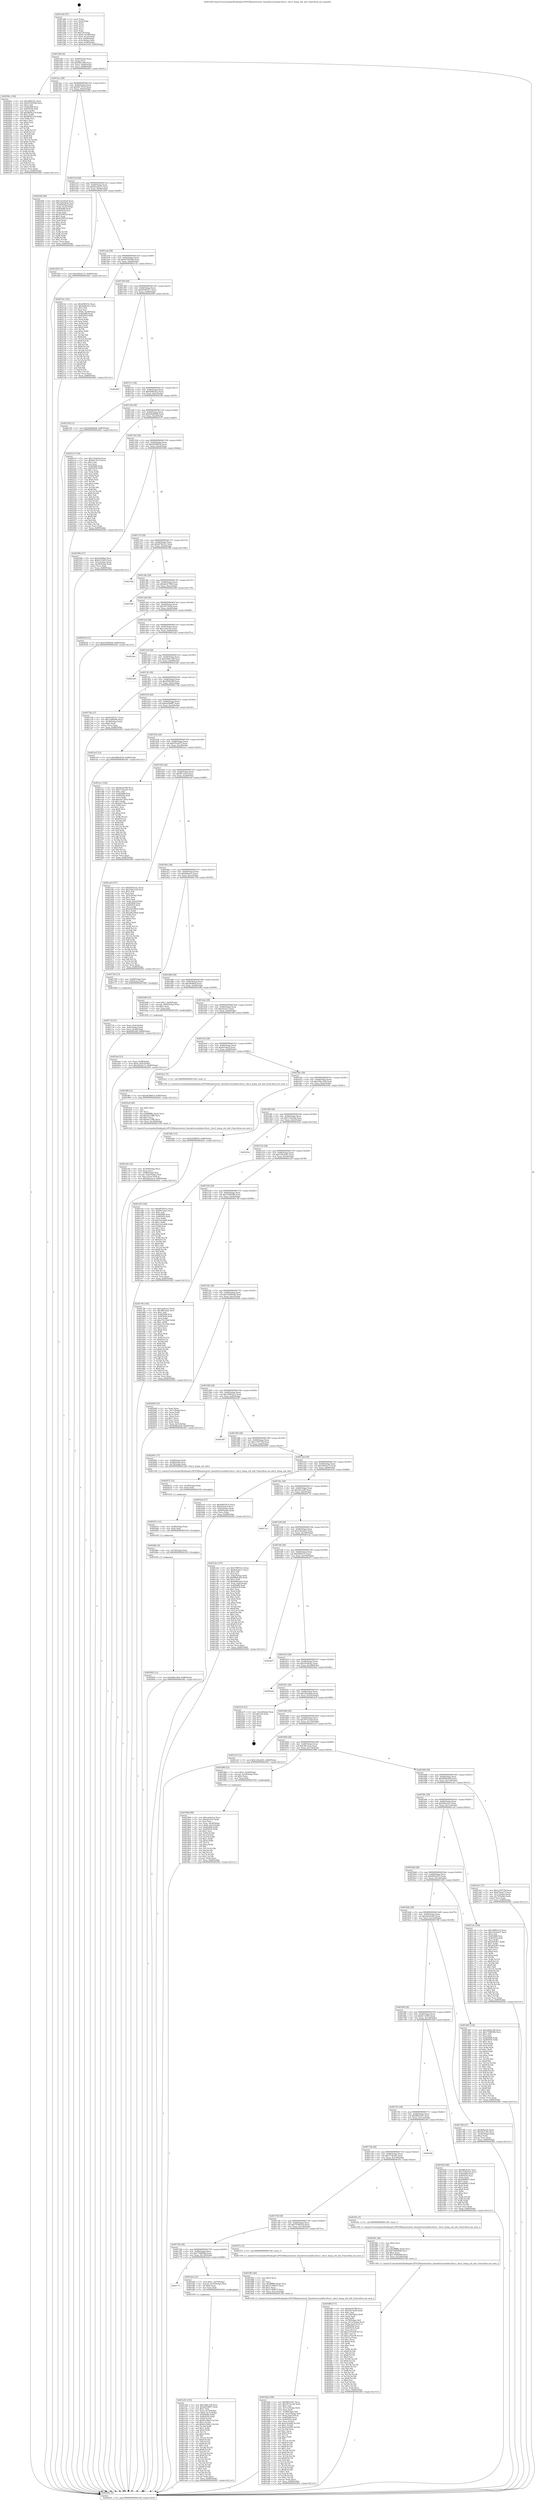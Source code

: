 digraph "0x401260" {
  label = "0x401260 (/mnt/c/Users/mathe/Desktop/tcc/POCII/binaries/extr_linuxdriversusbdwc2hcd.c_dwc2_dump_urb_info_Final-ollvm.out::main(0))"
  labelloc = "t"
  node[shape=record]

  Entry [label="",width=0.3,height=0.3,shape=circle,fillcolor=black,style=filled]
  "0x40128f" [label="{
     0x40128f [29]\l
     | [instrs]\l
     &nbsp;&nbsp;0x40128f \<+3\>: mov -0x80(%rbp),%eax\l
     &nbsp;&nbsp;0x401292 \<+2\>: mov %eax,%ecx\l
     &nbsp;&nbsp;0x401294 \<+6\>: sub $0x84fcc9d4,%ecx\l
     &nbsp;&nbsp;0x40129a \<+6\>: mov %eax,-0x84(%rbp)\l
     &nbsp;&nbsp;0x4012a0 \<+6\>: mov %ecx,-0x88(%rbp)\l
     &nbsp;&nbsp;0x4012a6 \<+6\>: je 00000000004020bc \<main+0xe5c\>\l
  }"]
  "0x4020bc" [label="{
     0x4020bc [144]\l
     | [instrs]\l
     &nbsp;&nbsp;0x4020bc \<+5\>: mov $0x280f1f3c,%eax\l
     &nbsp;&nbsp;0x4020c1 \<+5\>: mov $0x9339559d,%ecx\l
     &nbsp;&nbsp;0x4020c6 \<+2\>: mov $0x1,%dl\l
     &nbsp;&nbsp;0x4020c8 \<+7\>: mov 0x405068,%esi\l
     &nbsp;&nbsp;0x4020cf \<+7\>: mov 0x405054,%edi\l
     &nbsp;&nbsp;0x4020d6 \<+3\>: mov %esi,%r8d\l
     &nbsp;&nbsp;0x4020d9 \<+7\>: add $0x8859ca76,%r8d\l
     &nbsp;&nbsp;0x4020e0 \<+4\>: sub $0x1,%r8d\l
     &nbsp;&nbsp;0x4020e4 \<+7\>: sub $0x8859ca76,%r8d\l
     &nbsp;&nbsp;0x4020eb \<+4\>: imul %r8d,%esi\l
     &nbsp;&nbsp;0x4020ef \<+3\>: and $0x1,%esi\l
     &nbsp;&nbsp;0x4020f2 \<+3\>: cmp $0x0,%esi\l
     &nbsp;&nbsp;0x4020f5 \<+4\>: sete %r9b\l
     &nbsp;&nbsp;0x4020f9 \<+3\>: cmp $0xa,%edi\l
     &nbsp;&nbsp;0x4020fc \<+4\>: setl %r10b\l
     &nbsp;&nbsp;0x402100 \<+3\>: mov %r9b,%r11b\l
     &nbsp;&nbsp;0x402103 \<+4\>: xor $0xff,%r11b\l
     &nbsp;&nbsp;0x402107 \<+3\>: mov %r10b,%bl\l
     &nbsp;&nbsp;0x40210a \<+3\>: xor $0xff,%bl\l
     &nbsp;&nbsp;0x40210d \<+3\>: xor $0x0,%dl\l
     &nbsp;&nbsp;0x402110 \<+3\>: mov %r11b,%r14b\l
     &nbsp;&nbsp;0x402113 \<+4\>: and $0x0,%r14b\l
     &nbsp;&nbsp;0x402117 \<+3\>: and %dl,%r9b\l
     &nbsp;&nbsp;0x40211a \<+3\>: mov %bl,%r15b\l
     &nbsp;&nbsp;0x40211d \<+4\>: and $0x0,%r15b\l
     &nbsp;&nbsp;0x402121 \<+3\>: and %dl,%r10b\l
     &nbsp;&nbsp;0x402124 \<+3\>: or %r9b,%r14b\l
     &nbsp;&nbsp;0x402127 \<+3\>: or %r10b,%r15b\l
     &nbsp;&nbsp;0x40212a \<+3\>: xor %r15b,%r14b\l
     &nbsp;&nbsp;0x40212d \<+3\>: or %bl,%r11b\l
     &nbsp;&nbsp;0x402130 \<+4\>: xor $0xff,%r11b\l
     &nbsp;&nbsp;0x402134 \<+3\>: or $0x0,%dl\l
     &nbsp;&nbsp;0x402137 \<+3\>: and %dl,%r11b\l
     &nbsp;&nbsp;0x40213a \<+3\>: or %r11b,%r14b\l
     &nbsp;&nbsp;0x40213d \<+4\>: test $0x1,%r14b\l
     &nbsp;&nbsp;0x402141 \<+3\>: cmovne %ecx,%eax\l
     &nbsp;&nbsp;0x402144 \<+3\>: mov %eax,-0x80(%rbp)\l
     &nbsp;&nbsp;0x402147 \<+5\>: jmp 0000000000402441 \<main+0x11e1\>\l
  }"]
  "0x4012ac" [label="{
     0x4012ac [28]\l
     | [instrs]\l
     &nbsp;&nbsp;0x4012ac \<+5\>: jmp 00000000004012b1 \<main+0x51\>\l
     &nbsp;&nbsp;0x4012b1 \<+6\>: mov -0x84(%rbp),%eax\l
     &nbsp;&nbsp;0x4012b7 \<+5\>: sub $0x8d170c1f,%eax\l
     &nbsp;&nbsp;0x4012bc \<+6\>: mov %eax,-0x8c(%rbp)\l
     &nbsp;&nbsp;0x4012c2 \<+6\>: je 000000000040226b \<main+0x100b\>\l
  }"]
  Exit [label="",width=0.3,height=0.3,shape=circle,fillcolor=black,style=filled,peripheries=2]
  "0x40226b" [label="{
     0x40226b [94]\l
     | [instrs]\l
     &nbsp;&nbsp;0x40226b \<+5\>: mov $0x125afcb4,%eax\l
     &nbsp;&nbsp;0x402270 \<+5\>: mov $0x32bedbda,%ecx\l
     &nbsp;&nbsp;0x402275 \<+3\>: mov -0x38(%rbp),%edx\l
     &nbsp;&nbsp;0x402278 \<+3\>: mov %edx,-0x2c(%rbp)\l
     &nbsp;&nbsp;0x40227b \<+7\>: mov 0x405068,%edx\l
     &nbsp;&nbsp;0x402282 \<+7\>: mov 0x405054,%esi\l
     &nbsp;&nbsp;0x402289 \<+2\>: mov %edx,%edi\l
     &nbsp;&nbsp;0x40228b \<+6\>: sub $0x4529f518,%edi\l
     &nbsp;&nbsp;0x402291 \<+3\>: sub $0x1,%edi\l
     &nbsp;&nbsp;0x402294 \<+6\>: add $0x4529f518,%edi\l
     &nbsp;&nbsp;0x40229a \<+3\>: imul %edi,%edx\l
     &nbsp;&nbsp;0x40229d \<+3\>: and $0x1,%edx\l
     &nbsp;&nbsp;0x4022a0 \<+3\>: cmp $0x0,%edx\l
     &nbsp;&nbsp;0x4022a3 \<+4\>: sete %r8b\l
     &nbsp;&nbsp;0x4022a7 \<+3\>: cmp $0xa,%esi\l
     &nbsp;&nbsp;0x4022aa \<+4\>: setl %r9b\l
     &nbsp;&nbsp;0x4022ae \<+3\>: mov %r8b,%r10b\l
     &nbsp;&nbsp;0x4022b1 \<+3\>: and %r9b,%r10b\l
     &nbsp;&nbsp;0x4022b4 \<+3\>: xor %r9b,%r8b\l
     &nbsp;&nbsp;0x4022b7 \<+3\>: or %r8b,%r10b\l
     &nbsp;&nbsp;0x4022ba \<+4\>: test $0x1,%r10b\l
     &nbsp;&nbsp;0x4022be \<+3\>: cmovne %ecx,%eax\l
     &nbsp;&nbsp;0x4022c1 \<+3\>: mov %eax,-0x80(%rbp)\l
     &nbsp;&nbsp;0x4022c4 \<+5\>: jmp 0000000000402441 \<main+0x11e1\>\l
  }"]
  "0x4012c8" [label="{
     0x4012c8 [28]\l
     | [instrs]\l
     &nbsp;&nbsp;0x4012c8 \<+5\>: jmp 00000000004012cd \<main+0x6d\>\l
     &nbsp;&nbsp;0x4012cd \<+6\>: mov -0x84(%rbp),%eax\l
     &nbsp;&nbsp;0x4012d3 \<+5\>: sub $0x8ea2ba71,%eax\l
     &nbsp;&nbsp;0x4012d8 \<+6\>: mov %eax,-0x90(%rbp)\l
     &nbsp;&nbsp;0x4012de \<+6\>: je 0000000000401d59 \<main+0xaf9\>\l
  }"]
  "0x402093" [label="{
     0x402093 [12]\l
     | [instrs]\l
     &nbsp;&nbsp;0x402093 \<+7\>: movl $0x84fcc9d4,-0x80(%rbp)\l
     &nbsp;&nbsp;0x40209a \<+5\>: jmp 0000000000402441 \<main+0x11e1\>\l
  }"]
  "0x401d59" [label="{
     0x401d59 [12]\l
     | [instrs]\l
     &nbsp;&nbsp;0x401d59 \<+7\>: movl $0x20624c72,-0x80(%rbp)\l
     &nbsp;&nbsp;0x401d60 \<+5\>: jmp 0000000000402441 \<main+0x11e1\>\l
  }"]
  "0x4012e4" [label="{
     0x4012e4 [28]\l
     | [instrs]\l
     &nbsp;&nbsp;0x4012e4 \<+5\>: jmp 00000000004012e9 \<main+0x89\>\l
     &nbsp;&nbsp;0x4012e9 \<+6\>: mov -0x84(%rbp),%eax\l
     &nbsp;&nbsp;0x4012ef \<+5\>: sub $0x9339559d,%eax\l
     &nbsp;&nbsp;0x4012f4 \<+6\>: mov %eax,-0x94(%rbp)\l
     &nbsp;&nbsp;0x4012fa \<+6\>: je 000000000040214c \<main+0xeec\>\l
  }"]
  "0x40208a" [label="{
     0x40208a [9]\l
     | [instrs]\l
     &nbsp;&nbsp;0x40208a \<+4\>: mov -0x78(%rbp),%rdi\l
     &nbsp;&nbsp;0x40208e \<+5\>: call 0000000000401030 \<free@plt\>\l
     | [calls]\l
     &nbsp;&nbsp;0x401030 \{1\} (unknown)\l
  }"]
  "0x40214c" [label="{
     0x40214c [141]\l
     | [instrs]\l
     &nbsp;&nbsp;0x40214c \<+5\>: mov $0x280f1f3c,%eax\l
     &nbsp;&nbsp;0x402151 \<+5\>: mov $0x9a8616c2,%ecx\l
     &nbsp;&nbsp;0x402156 \<+2\>: mov $0x1,%dl\l
     &nbsp;&nbsp;0x402158 \<+2\>: xor %esi,%esi\l
     &nbsp;&nbsp;0x40215a \<+7\>: movl $0x0,-0x38(%rbp)\l
     &nbsp;&nbsp;0x402161 \<+7\>: mov 0x405068,%edi\l
     &nbsp;&nbsp;0x402168 \<+8\>: mov 0x405054,%r8d\l
     &nbsp;&nbsp;0x402170 \<+3\>: sub $0x1,%esi\l
     &nbsp;&nbsp;0x402173 \<+3\>: mov %edi,%r9d\l
     &nbsp;&nbsp;0x402176 \<+3\>: add %esi,%r9d\l
     &nbsp;&nbsp;0x402179 \<+4\>: imul %r9d,%edi\l
     &nbsp;&nbsp;0x40217d \<+3\>: and $0x1,%edi\l
     &nbsp;&nbsp;0x402180 \<+3\>: cmp $0x0,%edi\l
     &nbsp;&nbsp;0x402183 \<+4\>: sete %r10b\l
     &nbsp;&nbsp;0x402187 \<+4\>: cmp $0xa,%r8d\l
     &nbsp;&nbsp;0x40218b \<+4\>: setl %r11b\l
     &nbsp;&nbsp;0x40218f \<+3\>: mov %r10b,%bl\l
     &nbsp;&nbsp;0x402192 \<+3\>: xor $0xff,%bl\l
     &nbsp;&nbsp;0x402195 \<+3\>: mov %r11b,%r14b\l
     &nbsp;&nbsp;0x402198 \<+4\>: xor $0xff,%r14b\l
     &nbsp;&nbsp;0x40219c \<+3\>: xor $0x1,%dl\l
     &nbsp;&nbsp;0x40219f \<+3\>: mov %bl,%r15b\l
     &nbsp;&nbsp;0x4021a2 \<+4\>: and $0xff,%r15b\l
     &nbsp;&nbsp;0x4021a6 \<+3\>: and %dl,%r10b\l
     &nbsp;&nbsp;0x4021a9 \<+3\>: mov %r14b,%r12b\l
     &nbsp;&nbsp;0x4021ac \<+4\>: and $0xff,%r12b\l
     &nbsp;&nbsp;0x4021b0 \<+3\>: and %dl,%r11b\l
     &nbsp;&nbsp;0x4021b3 \<+3\>: or %r10b,%r15b\l
     &nbsp;&nbsp;0x4021b6 \<+3\>: or %r11b,%r12b\l
     &nbsp;&nbsp;0x4021b9 \<+3\>: xor %r12b,%r15b\l
     &nbsp;&nbsp;0x4021bc \<+3\>: or %r14b,%bl\l
     &nbsp;&nbsp;0x4021bf \<+3\>: xor $0xff,%bl\l
     &nbsp;&nbsp;0x4021c2 \<+3\>: or $0x1,%dl\l
     &nbsp;&nbsp;0x4021c5 \<+2\>: and %dl,%bl\l
     &nbsp;&nbsp;0x4021c7 \<+3\>: or %bl,%r15b\l
     &nbsp;&nbsp;0x4021ca \<+4\>: test $0x1,%r15b\l
     &nbsp;&nbsp;0x4021ce \<+3\>: cmovne %ecx,%eax\l
     &nbsp;&nbsp;0x4021d1 \<+3\>: mov %eax,-0x80(%rbp)\l
     &nbsp;&nbsp;0x4021d4 \<+5\>: jmp 0000000000402441 \<main+0x11e1\>\l
  }"]
  "0x401300" [label="{
     0x401300 [28]\l
     | [instrs]\l
     &nbsp;&nbsp;0x401300 \<+5\>: jmp 0000000000401305 \<main+0xa5\>\l
     &nbsp;&nbsp;0x401305 \<+6\>: mov -0x84(%rbp),%eax\l
     &nbsp;&nbsp;0x40130b \<+5\>: sub $0x95595317,%eax\l
     &nbsp;&nbsp;0x401310 \<+6\>: mov %eax,-0x98(%rbp)\l
     &nbsp;&nbsp;0x401316 \<+6\>: je 000000000040209f \<main+0xe3f\>\l
  }"]
  "0x40207e" [label="{
     0x40207e [12]\l
     | [instrs]\l
     &nbsp;&nbsp;0x40207e \<+4\>: mov -0x68(%rbp),%rdx\l
     &nbsp;&nbsp;0x402082 \<+3\>: mov %rdx,%rdi\l
     &nbsp;&nbsp;0x402085 \<+5\>: call 0000000000401030 \<free@plt\>\l
     | [calls]\l
     &nbsp;&nbsp;0x401030 \{1\} (unknown)\l
  }"]
  "0x40209f" [label="{
     0x40209f\l
  }", style=dashed]
  "0x40131c" [label="{
     0x40131c [28]\l
     | [instrs]\l
     &nbsp;&nbsp;0x40131c \<+5\>: jmp 0000000000401321 \<main+0xc1\>\l
     &nbsp;&nbsp;0x401321 \<+6\>: mov -0x84(%rbp),%eax\l
     &nbsp;&nbsp;0x401327 \<+5\>: sub $0x9a8616c2,%eax\l
     &nbsp;&nbsp;0x40132c \<+6\>: mov %eax,-0x9c(%rbp)\l
     &nbsp;&nbsp;0x401332 \<+6\>: je 00000000004021d9 \<main+0xf79\>\l
  }"]
  "0x402072" [label="{
     0x402072 [12]\l
     | [instrs]\l
     &nbsp;&nbsp;0x402072 \<+4\>: mov -0x58(%rbp),%rdx\l
     &nbsp;&nbsp;0x402076 \<+3\>: mov %rdx,%rdi\l
     &nbsp;&nbsp;0x402079 \<+5\>: call 0000000000401030 \<free@plt\>\l
     | [calls]\l
     &nbsp;&nbsp;0x401030 \{1\} (unknown)\l
  }"]
  "0x4021d9" [label="{
     0x4021d9 [12]\l
     | [instrs]\l
     &nbsp;&nbsp;0x4021d9 \<+7\>: movl $0xb40d00d8,-0x80(%rbp)\l
     &nbsp;&nbsp;0x4021e0 \<+5\>: jmp 0000000000402441 \<main+0x11e1\>\l
  }"]
  "0x401338" [label="{
     0x401338 [28]\l
     | [instrs]\l
     &nbsp;&nbsp;0x401338 \<+5\>: jmp 000000000040133d \<main+0xdd\>\l
     &nbsp;&nbsp;0x40133d \<+6\>: mov -0x84(%rbp),%eax\l
     &nbsp;&nbsp;0x401343 \<+5\>: sub $0xb40d00d8,%eax\l
     &nbsp;&nbsp;0x401348 \<+6\>: mov %eax,-0xa0(%rbp)\l
     &nbsp;&nbsp;0x40134e \<+6\>: je 00000000004021e5 \<main+0xf85\>\l
  }"]
  "0x401f89" [label="{
     0x401f89 [171]\l
     | [instrs]\l
     &nbsp;&nbsp;0x401f89 \<+5\>: mov $0xbb24790f,%ecx\l
     &nbsp;&nbsp;0x401f8e \<+5\>: mov $0xc9574ef4,%edx\l
     &nbsp;&nbsp;0x401f93 \<+3\>: mov $0x1,%sil\l
     &nbsp;&nbsp;0x401f96 \<+6\>: mov -0x144(%rbp),%edi\l
     &nbsp;&nbsp;0x401f9c \<+3\>: imul %eax,%edi\l
     &nbsp;&nbsp;0x401f9f \<+3\>: mov %dil,%r8b\l
     &nbsp;&nbsp;0x401fa2 \<+4\>: mov -0x78(%rbp),%r9\l
     &nbsp;&nbsp;0x401fa6 \<+4\>: movslq -0x7c(%rbp),%r10\l
     &nbsp;&nbsp;0x401faa \<+4\>: mov %r8b,(%r9,%r10,1)\l
     &nbsp;&nbsp;0x401fae \<+7\>: mov 0x405068,%eax\l
     &nbsp;&nbsp;0x401fb5 \<+7\>: mov 0x405054,%edi\l
     &nbsp;&nbsp;0x401fbc \<+3\>: mov %eax,%r11d\l
     &nbsp;&nbsp;0x401fbf \<+7\>: add $0xca75b1f8,%r11d\l
     &nbsp;&nbsp;0x401fc6 \<+4\>: sub $0x1,%r11d\l
     &nbsp;&nbsp;0x401fca \<+7\>: sub $0xca75b1f8,%r11d\l
     &nbsp;&nbsp;0x401fd1 \<+4\>: imul %r11d,%eax\l
     &nbsp;&nbsp;0x401fd5 \<+3\>: and $0x1,%eax\l
     &nbsp;&nbsp;0x401fd8 \<+3\>: cmp $0x0,%eax\l
     &nbsp;&nbsp;0x401fdb \<+4\>: sete %r8b\l
     &nbsp;&nbsp;0x401fdf \<+3\>: cmp $0xa,%edi\l
     &nbsp;&nbsp;0x401fe2 \<+3\>: setl %bl\l
     &nbsp;&nbsp;0x401fe5 \<+3\>: mov %r8b,%r14b\l
     &nbsp;&nbsp;0x401fe8 \<+4\>: xor $0xff,%r14b\l
     &nbsp;&nbsp;0x401fec \<+3\>: mov %bl,%r15b\l
     &nbsp;&nbsp;0x401fef \<+4\>: xor $0xff,%r15b\l
     &nbsp;&nbsp;0x401ff3 \<+4\>: xor $0x0,%sil\l
     &nbsp;&nbsp;0x401ff7 \<+3\>: mov %r14b,%r12b\l
     &nbsp;&nbsp;0x401ffa \<+4\>: and $0x0,%r12b\l
     &nbsp;&nbsp;0x401ffe \<+3\>: and %sil,%r8b\l
     &nbsp;&nbsp;0x402001 \<+3\>: mov %r15b,%r13b\l
     &nbsp;&nbsp;0x402004 \<+4\>: and $0x0,%r13b\l
     &nbsp;&nbsp;0x402008 \<+3\>: and %sil,%bl\l
     &nbsp;&nbsp;0x40200b \<+3\>: or %r8b,%r12b\l
     &nbsp;&nbsp;0x40200e \<+3\>: or %bl,%r13b\l
     &nbsp;&nbsp;0x402011 \<+3\>: xor %r13b,%r12b\l
     &nbsp;&nbsp;0x402014 \<+3\>: or %r15b,%r14b\l
     &nbsp;&nbsp;0x402017 \<+4\>: xor $0xff,%r14b\l
     &nbsp;&nbsp;0x40201b \<+4\>: or $0x0,%sil\l
     &nbsp;&nbsp;0x40201f \<+3\>: and %sil,%r14b\l
     &nbsp;&nbsp;0x402022 \<+3\>: or %r14b,%r12b\l
     &nbsp;&nbsp;0x402025 \<+4\>: test $0x1,%r12b\l
     &nbsp;&nbsp;0x402029 \<+3\>: cmovne %edx,%ecx\l
     &nbsp;&nbsp;0x40202c \<+3\>: mov %ecx,-0x80(%rbp)\l
     &nbsp;&nbsp;0x40202f \<+5\>: jmp 0000000000402441 \<main+0x11e1\>\l
  }"]
  "0x4021e5" [label="{
     0x4021e5 [134]\l
     | [instrs]\l
     &nbsp;&nbsp;0x4021e5 \<+5\>: mov $0x125afcb4,%eax\l
     &nbsp;&nbsp;0x4021ea \<+5\>: mov $0x8d170c1f,%ecx\l
     &nbsp;&nbsp;0x4021ef \<+2\>: mov $0x1,%dl\l
     &nbsp;&nbsp;0x4021f1 \<+2\>: xor %esi,%esi\l
     &nbsp;&nbsp;0x4021f3 \<+7\>: mov 0x405068,%edi\l
     &nbsp;&nbsp;0x4021fa \<+8\>: mov 0x405054,%r8d\l
     &nbsp;&nbsp;0x402202 \<+3\>: sub $0x1,%esi\l
     &nbsp;&nbsp;0x402205 \<+3\>: mov %edi,%r9d\l
     &nbsp;&nbsp;0x402208 \<+3\>: add %esi,%r9d\l
     &nbsp;&nbsp;0x40220b \<+4\>: imul %r9d,%edi\l
     &nbsp;&nbsp;0x40220f \<+3\>: and $0x1,%edi\l
     &nbsp;&nbsp;0x402212 \<+3\>: cmp $0x0,%edi\l
     &nbsp;&nbsp;0x402215 \<+4\>: sete %r10b\l
     &nbsp;&nbsp;0x402219 \<+4\>: cmp $0xa,%r8d\l
     &nbsp;&nbsp;0x40221d \<+4\>: setl %r11b\l
     &nbsp;&nbsp;0x402221 \<+3\>: mov %r10b,%bl\l
     &nbsp;&nbsp;0x402224 \<+3\>: xor $0xff,%bl\l
     &nbsp;&nbsp;0x402227 \<+3\>: mov %r11b,%r14b\l
     &nbsp;&nbsp;0x40222a \<+4\>: xor $0xff,%r14b\l
     &nbsp;&nbsp;0x40222e \<+3\>: xor $0x1,%dl\l
     &nbsp;&nbsp;0x402231 \<+3\>: mov %bl,%r15b\l
     &nbsp;&nbsp;0x402234 \<+4\>: and $0xff,%r15b\l
     &nbsp;&nbsp;0x402238 \<+3\>: and %dl,%r10b\l
     &nbsp;&nbsp;0x40223b \<+3\>: mov %r14b,%r12b\l
     &nbsp;&nbsp;0x40223e \<+4\>: and $0xff,%r12b\l
     &nbsp;&nbsp;0x402242 \<+3\>: and %dl,%r11b\l
     &nbsp;&nbsp;0x402245 \<+3\>: or %r10b,%r15b\l
     &nbsp;&nbsp;0x402248 \<+3\>: or %r11b,%r12b\l
     &nbsp;&nbsp;0x40224b \<+3\>: xor %r12b,%r15b\l
     &nbsp;&nbsp;0x40224e \<+3\>: or %r14b,%bl\l
     &nbsp;&nbsp;0x402251 \<+3\>: xor $0xff,%bl\l
     &nbsp;&nbsp;0x402254 \<+3\>: or $0x1,%dl\l
     &nbsp;&nbsp;0x402257 \<+2\>: and %dl,%bl\l
     &nbsp;&nbsp;0x402259 \<+3\>: or %bl,%r15b\l
     &nbsp;&nbsp;0x40225c \<+4\>: test $0x1,%r15b\l
     &nbsp;&nbsp;0x402260 \<+3\>: cmovne %ecx,%eax\l
     &nbsp;&nbsp;0x402263 \<+3\>: mov %eax,-0x80(%rbp)\l
     &nbsp;&nbsp;0x402266 \<+5\>: jmp 0000000000402441 \<main+0x11e1\>\l
  }"]
  "0x401354" [label="{
     0x401354 [28]\l
     | [instrs]\l
     &nbsp;&nbsp;0x401354 \<+5\>: jmp 0000000000401359 \<main+0xf9\>\l
     &nbsp;&nbsp;0x401359 \<+6\>: mov -0x84(%rbp),%eax\l
     &nbsp;&nbsp;0x40135f \<+5\>: sub $0xb4568f18,%eax\l
     &nbsp;&nbsp;0x401364 \<+6\>: mov %eax,-0xa4(%rbp)\l
     &nbsp;&nbsp;0x40136a \<+6\>: je 000000000040190b \<main+0x6ab\>\l
  }"]
  "0x401f61" [label="{
     0x401f61 [40]\l
     | [instrs]\l
     &nbsp;&nbsp;0x401f61 \<+5\>: mov $0x2,%ecx\l
     &nbsp;&nbsp;0x401f66 \<+1\>: cltd\l
     &nbsp;&nbsp;0x401f67 \<+2\>: idiv %ecx\l
     &nbsp;&nbsp;0x401f69 \<+6\>: imul $0xfffffffe,%edx,%ecx\l
     &nbsp;&nbsp;0x401f6f \<+6\>: add $0x7d58d948,%ecx\l
     &nbsp;&nbsp;0x401f75 \<+3\>: add $0x1,%ecx\l
     &nbsp;&nbsp;0x401f78 \<+6\>: sub $0x7d58d948,%ecx\l
     &nbsp;&nbsp;0x401f7e \<+6\>: mov %ecx,-0x144(%rbp)\l
     &nbsp;&nbsp;0x401f84 \<+5\>: call 0000000000401160 \<next_i\>\l
     | [calls]\l
     &nbsp;&nbsp;0x401160 \{1\} (/mnt/c/Users/mathe/Desktop/tcc/POCII/binaries/extr_linuxdriversusbdwc2hcd.c_dwc2_dump_urb_info_Final-ollvm.out::next_i)\l
  }"]
  "0x40190b" [label="{
     0x40190b [27]\l
     | [instrs]\l
     &nbsp;&nbsp;0x40190b \<+5\>: mov $0xa6e68ed,%eax\l
     &nbsp;&nbsp;0x401910 \<+5\>: mov $0x6e7c6f93,%ecx\l
     &nbsp;&nbsp;0x401915 \<+3\>: mov -0x5c(%rbp),%edx\l
     &nbsp;&nbsp;0x401918 \<+3\>: cmp -0x50(%rbp),%edx\l
     &nbsp;&nbsp;0x40191b \<+3\>: cmovl %ecx,%eax\l
     &nbsp;&nbsp;0x40191e \<+3\>: mov %eax,-0x80(%rbp)\l
     &nbsp;&nbsp;0x401921 \<+5\>: jmp 0000000000402441 \<main+0x11e1\>\l
  }"]
  "0x401370" [label="{
     0x401370 [28]\l
     | [instrs]\l
     &nbsp;&nbsp;0x401370 \<+5\>: jmp 0000000000401375 \<main+0x115\>\l
     &nbsp;&nbsp;0x401375 \<+6\>: mov -0x84(%rbp),%eax\l
     &nbsp;&nbsp;0x40137b \<+5\>: sub $0xb87bb31c,%eax\l
     &nbsp;&nbsp;0x401380 \<+6\>: mov %eax,-0xa8(%rbp)\l
     &nbsp;&nbsp;0x401386 \<+6\>: je 0000000000402366 \<main+0x1106\>\l
  }"]
  "0x401e02" [label="{
     0x401e02 [163]\l
     | [instrs]\l
     &nbsp;&nbsp;0x401e02 \<+5\>: mov $0xcb8dc1d8,%ecx\l
     &nbsp;&nbsp;0x401e07 \<+5\>: mov $0xdef5d967,%edx\l
     &nbsp;&nbsp;0x401e0c \<+3\>: mov $0x1,%sil\l
     &nbsp;&nbsp;0x401e0f \<+4\>: mov %rax,-0x78(%rbp)\l
     &nbsp;&nbsp;0x401e13 \<+7\>: movl $0x0,-0x7c(%rbp)\l
     &nbsp;&nbsp;0x401e1a \<+8\>: mov 0x405068,%r8d\l
     &nbsp;&nbsp;0x401e22 \<+8\>: mov 0x405054,%r9d\l
     &nbsp;&nbsp;0x401e2a \<+3\>: mov %r8d,%r10d\l
     &nbsp;&nbsp;0x401e2d \<+7\>: sub $0x65c566c5,%r10d\l
     &nbsp;&nbsp;0x401e34 \<+4\>: sub $0x1,%r10d\l
     &nbsp;&nbsp;0x401e38 \<+7\>: add $0x65c566c5,%r10d\l
     &nbsp;&nbsp;0x401e3f \<+4\>: imul %r10d,%r8d\l
     &nbsp;&nbsp;0x401e43 \<+4\>: and $0x1,%r8d\l
     &nbsp;&nbsp;0x401e47 \<+4\>: cmp $0x0,%r8d\l
     &nbsp;&nbsp;0x401e4b \<+4\>: sete %r11b\l
     &nbsp;&nbsp;0x401e4f \<+4\>: cmp $0xa,%r9d\l
     &nbsp;&nbsp;0x401e53 \<+3\>: setl %bl\l
     &nbsp;&nbsp;0x401e56 \<+3\>: mov %r11b,%r14b\l
     &nbsp;&nbsp;0x401e59 \<+4\>: xor $0xff,%r14b\l
     &nbsp;&nbsp;0x401e5d \<+3\>: mov %bl,%r15b\l
     &nbsp;&nbsp;0x401e60 \<+4\>: xor $0xff,%r15b\l
     &nbsp;&nbsp;0x401e64 \<+4\>: xor $0x1,%sil\l
     &nbsp;&nbsp;0x401e68 \<+3\>: mov %r14b,%r12b\l
     &nbsp;&nbsp;0x401e6b \<+4\>: and $0xff,%r12b\l
     &nbsp;&nbsp;0x401e6f \<+3\>: and %sil,%r11b\l
     &nbsp;&nbsp;0x401e72 \<+3\>: mov %r15b,%r13b\l
     &nbsp;&nbsp;0x401e75 \<+4\>: and $0xff,%r13b\l
     &nbsp;&nbsp;0x401e79 \<+3\>: and %sil,%bl\l
     &nbsp;&nbsp;0x401e7c \<+3\>: or %r11b,%r12b\l
     &nbsp;&nbsp;0x401e7f \<+3\>: or %bl,%r13b\l
     &nbsp;&nbsp;0x401e82 \<+3\>: xor %r13b,%r12b\l
     &nbsp;&nbsp;0x401e85 \<+3\>: or %r15b,%r14b\l
     &nbsp;&nbsp;0x401e88 \<+4\>: xor $0xff,%r14b\l
     &nbsp;&nbsp;0x401e8c \<+4\>: or $0x1,%sil\l
     &nbsp;&nbsp;0x401e90 \<+3\>: and %sil,%r14b\l
     &nbsp;&nbsp;0x401e93 \<+3\>: or %r14b,%r12b\l
     &nbsp;&nbsp;0x401e96 \<+4\>: test $0x1,%r12b\l
     &nbsp;&nbsp;0x401e9a \<+3\>: cmovne %edx,%ecx\l
     &nbsp;&nbsp;0x401e9d \<+3\>: mov %ecx,-0x80(%rbp)\l
     &nbsp;&nbsp;0x401ea0 \<+5\>: jmp 0000000000402441 \<main+0x11e1\>\l
  }"]
  "0x402366" [label="{
     0x402366\l
  }", style=dashed]
  "0x40138c" [label="{
     0x40138c [28]\l
     | [instrs]\l
     &nbsp;&nbsp;0x40138c \<+5\>: jmp 0000000000401391 \<main+0x131\>\l
     &nbsp;&nbsp;0x401391 \<+6\>: mov -0x84(%rbp),%eax\l
     &nbsp;&nbsp;0x401397 \<+5\>: sub $0xbb24790f,%eax\l
     &nbsp;&nbsp;0x40139c \<+6\>: mov %eax,-0xac(%rbp)\l
     &nbsp;&nbsp;0x4013a2 \<+6\>: je 00000000004023d6 \<main+0x1176\>\l
  }"]
  "0x40177c" [label="{
     0x40177c\l
  }", style=dashed]
  "0x4023d6" [label="{
     0x4023d6\l
  }", style=dashed]
  "0x4013a8" [label="{
     0x4013a8 [28]\l
     | [instrs]\l
     &nbsp;&nbsp;0x4013a8 \<+5\>: jmp 00000000004013ad \<main+0x14d\>\l
     &nbsp;&nbsp;0x4013ad \<+6\>: mov -0x84(%rbp),%eax\l
     &nbsp;&nbsp;0x4013b3 \<+5\>: sub $0xc9574ef4,%eax\l
     &nbsp;&nbsp;0x4013b8 \<+6\>: mov %eax,-0xb0(%rbp)\l
     &nbsp;&nbsp;0x4013be \<+6\>: je 0000000000402034 \<main+0xdd4\>\l
  }"]
  "0x401deb" [label="{
     0x401deb [23]\l
     | [instrs]\l
     &nbsp;&nbsp;0x401deb \<+7\>: movl $0x1,-0x70(%rbp)\l
     &nbsp;&nbsp;0x401df2 \<+4\>: movslq -0x70(%rbp),%rax\l
     &nbsp;&nbsp;0x401df6 \<+4\>: shl $0x0,%rax\l
     &nbsp;&nbsp;0x401dfa \<+3\>: mov %rax,%rdi\l
     &nbsp;&nbsp;0x401dfd \<+5\>: call 0000000000401050 \<malloc@plt\>\l
     | [calls]\l
     &nbsp;&nbsp;0x401050 \{1\} (unknown)\l
  }"]
  "0x402034" [label="{
     0x402034 [12]\l
     | [instrs]\l
     &nbsp;&nbsp;0x402034 \<+7\>: movl $0x18299eb9,-0x80(%rbp)\l
     &nbsp;&nbsp;0x40203b \<+5\>: jmp 0000000000402441 \<main+0x11e1\>\l
  }"]
  "0x4013c4" [label="{
     0x4013c4 [28]\l
     | [instrs]\l
     &nbsp;&nbsp;0x4013c4 \<+5\>: jmp 00000000004013c9 \<main+0x169\>\l
     &nbsp;&nbsp;0x4013c9 \<+6\>: mov -0x84(%rbp),%eax\l
     &nbsp;&nbsp;0x4013cf \<+5\>: sub $0xcaa4e2ac,%eax\l
     &nbsp;&nbsp;0x4013d4 \<+6\>: mov %eax,-0xb4(%rbp)\l
     &nbsp;&nbsp;0x4013da \<+6\>: je 00000000004022de \<main+0x107e\>\l
  }"]
  "0x401c0e" [label="{
     0x401c0e [32]\l
     | [instrs]\l
     &nbsp;&nbsp;0x401c0e \<+6\>: mov -0x140(%rbp),%ecx\l
     &nbsp;&nbsp;0x401c14 \<+3\>: imul %eax,%ecx\l
     &nbsp;&nbsp;0x401c17 \<+4\>: mov -0x68(%rbp),%rsi\l
     &nbsp;&nbsp;0x401c1b \<+4\>: movslq -0x6c(%rbp),%rdi\l
     &nbsp;&nbsp;0x401c1f \<+3\>: mov %ecx,(%rsi,%rdi,4)\l
     &nbsp;&nbsp;0x401c22 \<+7\>: movl $0x5fda2ee3,-0x80(%rbp)\l
     &nbsp;&nbsp;0x401c29 \<+5\>: jmp 0000000000402441 \<main+0x11e1\>\l
  }"]
  "0x4022de" [label="{
     0x4022de\l
  }", style=dashed]
  "0x4013e0" [label="{
     0x4013e0 [28]\l
     | [instrs]\l
     &nbsp;&nbsp;0x4013e0 \<+5\>: jmp 00000000004013e5 \<main+0x185\>\l
     &nbsp;&nbsp;0x4013e5 \<+6\>: mov -0x84(%rbp),%eax\l
     &nbsp;&nbsp;0x4013eb \<+5\>: sub $0xcb8dc1d8,%eax\l
     &nbsp;&nbsp;0x4013f0 \<+6\>: mov %eax,-0xb8(%rbp)\l
     &nbsp;&nbsp;0x4013f6 \<+6\>: je 00000000004023a8 \<main+0x1148\>\l
  }"]
  "0x401be6" [label="{
     0x401be6 [40]\l
     | [instrs]\l
     &nbsp;&nbsp;0x401be6 \<+5\>: mov $0x2,%ecx\l
     &nbsp;&nbsp;0x401beb \<+1\>: cltd\l
     &nbsp;&nbsp;0x401bec \<+2\>: idiv %ecx\l
     &nbsp;&nbsp;0x401bee \<+6\>: imul $0xfffffffe,%edx,%ecx\l
     &nbsp;&nbsp;0x401bf4 \<+6\>: sub $0xd2c33ff6,%ecx\l
     &nbsp;&nbsp;0x401bfa \<+3\>: add $0x1,%ecx\l
     &nbsp;&nbsp;0x401bfd \<+6\>: add $0xd2c33ff6,%ecx\l
     &nbsp;&nbsp;0x401c03 \<+6\>: mov %ecx,-0x140(%rbp)\l
     &nbsp;&nbsp;0x401c09 \<+5\>: call 0000000000401160 \<next_i\>\l
     | [calls]\l
     &nbsp;&nbsp;0x401160 \{1\} (/mnt/c/Users/mathe/Desktop/tcc/POCII/binaries/extr_linuxdriversusbdwc2hcd.c_dwc2_dump_urb_info_Final-ollvm.out::next_i)\l
  }"]
  "0x4023a8" [label="{
     0x4023a8\l
  }", style=dashed]
  "0x4013fc" [label="{
     0x4013fc [28]\l
     | [instrs]\l
     &nbsp;&nbsp;0x4013fc \<+5\>: jmp 0000000000401401 \<main+0x1a1\>\l
     &nbsp;&nbsp;0x401401 \<+6\>: mov -0x84(%rbp),%eax\l
     &nbsp;&nbsp;0x401407 \<+5\>: sub $0xd04fcf48,%eax\l
     &nbsp;&nbsp;0x40140c \<+6\>: mov %eax,-0xbc(%rbp)\l
     &nbsp;&nbsp;0x401412 \<+6\>: je 00000000004017db \<main+0x57b\>\l
  }"]
  "0x401baf" [label="{
     0x401baf [23]\l
     | [instrs]\l
     &nbsp;&nbsp;0x401baf \<+4\>: mov %rax,-0x68(%rbp)\l
     &nbsp;&nbsp;0x401bb3 \<+7\>: movl $0x0,-0x6c(%rbp)\l
     &nbsp;&nbsp;0x401bba \<+7\>: movl $0x20624c72,-0x80(%rbp)\l
     &nbsp;&nbsp;0x401bc1 \<+5\>: jmp 0000000000402441 \<main+0x11e1\>\l
  }"]
  "0x4017db" [label="{
     0x4017db [27]\l
     | [instrs]\l
     &nbsp;&nbsp;0x4017db \<+5\>: mov $0x95595317,%eax\l
     &nbsp;&nbsp;0x4017e0 \<+5\>: mov $0x159f459b,%ecx\l
     &nbsp;&nbsp;0x4017e5 \<+3\>: mov -0x30(%rbp),%edx\l
     &nbsp;&nbsp;0x4017e8 \<+3\>: cmp $0x0,%edx\l
     &nbsp;&nbsp;0x4017eb \<+3\>: cmove %ecx,%eax\l
     &nbsp;&nbsp;0x4017ee \<+3\>: mov %eax,-0x80(%rbp)\l
     &nbsp;&nbsp;0x4017f1 \<+5\>: jmp 0000000000402441 \<main+0x11e1\>\l
  }"]
  "0x401418" [label="{
     0x401418 [28]\l
     | [instrs]\l
     &nbsp;&nbsp;0x401418 \<+5\>: jmp 000000000040141d \<main+0x1bd\>\l
     &nbsp;&nbsp;0x40141d \<+6\>: mov -0x84(%rbp),%eax\l
     &nbsp;&nbsp;0x401423 \<+5\>: sub $0xdef5d967,%eax\l
     &nbsp;&nbsp;0x401428 \<+6\>: mov %eax,-0xc0(%rbp)\l
     &nbsp;&nbsp;0x40142e \<+6\>: je 0000000000401ea5 \<main+0xc45\>\l
  }"]
  "0x4019ab" [label="{
     0x4019ab [168]\l
     | [instrs]\l
     &nbsp;&nbsp;0x4019ab \<+5\>: mov $0x6f835c91,%ecx\l
     &nbsp;&nbsp;0x4019b0 \<+5\>: mov $0x3972e5a6,%edx\l
     &nbsp;&nbsp;0x4019b5 \<+3\>: mov $0x1,%sil\l
     &nbsp;&nbsp;0x4019b8 \<+6\>: mov -0x13c(%rbp),%edi\l
     &nbsp;&nbsp;0x4019be \<+3\>: imul %eax,%edi\l
     &nbsp;&nbsp;0x4019c1 \<+4\>: mov -0x58(%rbp),%r8\l
     &nbsp;&nbsp;0x4019c5 \<+4\>: movslq -0x5c(%rbp),%r9\l
     &nbsp;&nbsp;0x4019c9 \<+4\>: mov %edi,(%r8,%r9,4)\l
     &nbsp;&nbsp;0x4019cd \<+7\>: mov 0x405068,%eax\l
     &nbsp;&nbsp;0x4019d4 \<+7\>: mov 0x405054,%edi\l
     &nbsp;&nbsp;0x4019db \<+3\>: mov %eax,%r10d\l
     &nbsp;&nbsp;0x4019de \<+7\>: add $0x5cb20ff2,%r10d\l
     &nbsp;&nbsp;0x4019e5 \<+4\>: sub $0x1,%r10d\l
     &nbsp;&nbsp;0x4019e9 \<+7\>: sub $0x5cb20ff2,%r10d\l
     &nbsp;&nbsp;0x4019f0 \<+4\>: imul %r10d,%eax\l
     &nbsp;&nbsp;0x4019f4 \<+3\>: and $0x1,%eax\l
     &nbsp;&nbsp;0x4019f7 \<+3\>: cmp $0x0,%eax\l
     &nbsp;&nbsp;0x4019fa \<+4\>: sete %r11b\l
     &nbsp;&nbsp;0x4019fe \<+3\>: cmp $0xa,%edi\l
     &nbsp;&nbsp;0x401a01 \<+3\>: setl %bl\l
     &nbsp;&nbsp;0x401a04 \<+3\>: mov %r11b,%r14b\l
     &nbsp;&nbsp;0x401a07 \<+4\>: xor $0xff,%r14b\l
     &nbsp;&nbsp;0x401a0b \<+3\>: mov %bl,%r15b\l
     &nbsp;&nbsp;0x401a0e \<+4\>: xor $0xff,%r15b\l
     &nbsp;&nbsp;0x401a12 \<+4\>: xor $0x1,%sil\l
     &nbsp;&nbsp;0x401a16 \<+3\>: mov %r14b,%r12b\l
     &nbsp;&nbsp;0x401a19 \<+4\>: and $0xff,%r12b\l
     &nbsp;&nbsp;0x401a1d \<+3\>: and %sil,%r11b\l
     &nbsp;&nbsp;0x401a20 \<+3\>: mov %r15b,%r13b\l
     &nbsp;&nbsp;0x401a23 \<+4\>: and $0xff,%r13b\l
     &nbsp;&nbsp;0x401a27 \<+3\>: and %sil,%bl\l
     &nbsp;&nbsp;0x401a2a \<+3\>: or %r11b,%r12b\l
     &nbsp;&nbsp;0x401a2d \<+3\>: or %bl,%r13b\l
     &nbsp;&nbsp;0x401a30 \<+3\>: xor %r13b,%r12b\l
     &nbsp;&nbsp;0x401a33 \<+3\>: or %r15b,%r14b\l
     &nbsp;&nbsp;0x401a36 \<+4\>: xor $0xff,%r14b\l
     &nbsp;&nbsp;0x401a3a \<+4\>: or $0x1,%sil\l
     &nbsp;&nbsp;0x401a3e \<+3\>: and %sil,%r14b\l
     &nbsp;&nbsp;0x401a41 \<+3\>: or %r14b,%r12b\l
     &nbsp;&nbsp;0x401a44 \<+4\>: test $0x1,%r12b\l
     &nbsp;&nbsp;0x401a48 \<+3\>: cmovne %edx,%ecx\l
     &nbsp;&nbsp;0x401a4b \<+3\>: mov %ecx,-0x80(%rbp)\l
     &nbsp;&nbsp;0x401a4e \<+5\>: jmp 0000000000402441 \<main+0x11e1\>\l
  }"]
  "0x401ea5" [label="{
     0x401ea5 [12]\l
     | [instrs]\l
     &nbsp;&nbsp;0x401ea5 \<+7\>: movl $0x408b2638,-0x80(%rbp)\l
     &nbsp;&nbsp;0x401eac \<+5\>: jmp 0000000000402441 \<main+0x11e1\>\l
  }"]
  "0x401434" [label="{
     0x401434 [28]\l
     | [instrs]\l
     &nbsp;&nbsp;0x401434 \<+5\>: jmp 0000000000401439 \<main+0x1d9\>\l
     &nbsp;&nbsp;0x401439 \<+6\>: mov -0x84(%rbp),%eax\l
     &nbsp;&nbsp;0x40143f \<+5\>: sub $0xf70cb475,%eax\l
     &nbsp;&nbsp;0x401444 \<+6\>: mov %eax,-0xc4(%rbp)\l
     &nbsp;&nbsp;0x40144a \<+6\>: je 0000000000401ecc \<main+0xc6c\>\l
  }"]
  "0x401983" [label="{
     0x401983 [40]\l
     | [instrs]\l
     &nbsp;&nbsp;0x401983 \<+5\>: mov $0x2,%ecx\l
     &nbsp;&nbsp;0x401988 \<+1\>: cltd\l
     &nbsp;&nbsp;0x401989 \<+2\>: idiv %ecx\l
     &nbsp;&nbsp;0x40198b \<+6\>: imul $0xfffffffe,%edx,%ecx\l
     &nbsp;&nbsp;0x401991 \<+6\>: add $0x21309b75,%ecx\l
     &nbsp;&nbsp;0x401997 \<+3\>: add $0x1,%ecx\l
     &nbsp;&nbsp;0x40199a \<+6\>: sub $0x21309b75,%ecx\l
     &nbsp;&nbsp;0x4019a0 \<+6\>: mov %ecx,-0x13c(%rbp)\l
     &nbsp;&nbsp;0x4019a6 \<+5\>: call 0000000000401160 \<next_i\>\l
     | [calls]\l
     &nbsp;&nbsp;0x401160 \{1\} (/mnt/c/Users/mathe/Desktop/tcc/POCII/binaries/extr_linuxdriversusbdwc2hcd.c_dwc2_dump_urb_info_Final-ollvm.out::next_i)\l
  }"]
  "0x401ecc" [label="{
     0x401ecc [144]\l
     | [instrs]\l
     &nbsp;&nbsp;0x401ecc \<+5\>: mov $0xbb24790f,%eax\l
     &nbsp;&nbsp;0x401ed1 \<+5\>: mov $0x7136cdf1,%ecx\l
     &nbsp;&nbsp;0x401ed6 \<+2\>: mov $0x1,%dl\l
     &nbsp;&nbsp;0x401ed8 \<+7\>: mov 0x405068,%esi\l
     &nbsp;&nbsp;0x401edf \<+7\>: mov 0x405054,%edi\l
     &nbsp;&nbsp;0x401ee6 \<+3\>: mov %esi,%r8d\l
     &nbsp;&nbsp;0x401ee9 \<+7\>: add $0xa0e7392a,%r8d\l
     &nbsp;&nbsp;0x401ef0 \<+4\>: sub $0x1,%r8d\l
     &nbsp;&nbsp;0x401ef4 \<+7\>: sub $0xa0e7392a,%r8d\l
     &nbsp;&nbsp;0x401efb \<+4\>: imul %r8d,%esi\l
     &nbsp;&nbsp;0x401eff \<+3\>: and $0x1,%esi\l
     &nbsp;&nbsp;0x401f02 \<+3\>: cmp $0x0,%esi\l
     &nbsp;&nbsp;0x401f05 \<+4\>: sete %r9b\l
     &nbsp;&nbsp;0x401f09 \<+3\>: cmp $0xa,%edi\l
     &nbsp;&nbsp;0x401f0c \<+4\>: setl %r10b\l
     &nbsp;&nbsp;0x401f10 \<+3\>: mov %r9b,%r11b\l
     &nbsp;&nbsp;0x401f13 \<+4\>: xor $0xff,%r11b\l
     &nbsp;&nbsp;0x401f17 \<+3\>: mov %r10b,%bl\l
     &nbsp;&nbsp;0x401f1a \<+3\>: xor $0xff,%bl\l
     &nbsp;&nbsp;0x401f1d \<+3\>: xor $0x0,%dl\l
     &nbsp;&nbsp;0x401f20 \<+3\>: mov %r11b,%r14b\l
     &nbsp;&nbsp;0x401f23 \<+4\>: and $0x0,%r14b\l
     &nbsp;&nbsp;0x401f27 \<+3\>: and %dl,%r9b\l
     &nbsp;&nbsp;0x401f2a \<+3\>: mov %bl,%r15b\l
     &nbsp;&nbsp;0x401f2d \<+4\>: and $0x0,%r15b\l
     &nbsp;&nbsp;0x401f31 \<+3\>: and %dl,%r10b\l
     &nbsp;&nbsp;0x401f34 \<+3\>: or %r9b,%r14b\l
     &nbsp;&nbsp;0x401f37 \<+3\>: or %r10b,%r15b\l
     &nbsp;&nbsp;0x401f3a \<+3\>: xor %r15b,%r14b\l
     &nbsp;&nbsp;0x401f3d \<+3\>: or %bl,%r11b\l
     &nbsp;&nbsp;0x401f40 \<+4\>: xor $0xff,%r11b\l
     &nbsp;&nbsp;0x401f44 \<+3\>: or $0x0,%dl\l
     &nbsp;&nbsp;0x401f47 \<+3\>: and %dl,%r11b\l
     &nbsp;&nbsp;0x401f4a \<+3\>: or %r11b,%r14b\l
     &nbsp;&nbsp;0x401f4d \<+4\>: test $0x1,%r14b\l
     &nbsp;&nbsp;0x401f51 \<+3\>: cmovne %ecx,%eax\l
     &nbsp;&nbsp;0x401f54 \<+3\>: mov %eax,-0x80(%rbp)\l
     &nbsp;&nbsp;0x401f57 \<+5\>: jmp 0000000000402441 \<main+0x11e1\>\l
  }"]
  "0x401450" [label="{
     0x401450 [28]\l
     | [instrs]\l
     &nbsp;&nbsp;0x401450 \<+5\>: jmp 0000000000401455 \<main+0x1f5\>\l
     &nbsp;&nbsp;0x401455 \<+6\>: mov -0x84(%rbp),%eax\l
     &nbsp;&nbsp;0x40145b \<+5\>: sub $0xf911efa3,%eax\l
     &nbsp;&nbsp;0x401460 \<+6\>: mov %eax,-0xc8(%rbp)\l
     &nbsp;&nbsp;0x401466 \<+6\>: je 0000000000401aef \<main+0x88f\>\l
  }"]
  "0x401760" [label="{
     0x401760 [28]\l
     | [instrs]\l
     &nbsp;&nbsp;0x401760 \<+5\>: jmp 0000000000401765 \<main+0x505\>\l
     &nbsp;&nbsp;0x401765 \<+6\>: mov -0x84(%rbp),%eax\l
     &nbsp;&nbsp;0x40176b \<+5\>: sub $0x77488566,%eax\l
     &nbsp;&nbsp;0x401770 \<+6\>: mov %eax,-0x138(%rbp)\l
     &nbsp;&nbsp;0x401776 \<+6\>: je 0000000000401deb \<main+0xb8b\>\l
  }"]
  "0x401aef" [label="{
     0x401aef [157]\l
     | [instrs]\l
     &nbsp;&nbsp;0x401aef \<+5\>: mov $0xb87bb31c,%eax\l
     &nbsp;&nbsp;0x401af4 \<+5\>: mov $0x108cc228,%ecx\l
     &nbsp;&nbsp;0x401af9 \<+2\>: mov $0x1,%dl\l
     &nbsp;&nbsp;0x401afb \<+2\>: xor %esi,%esi\l
     &nbsp;&nbsp;0x401afd \<+3\>: mov -0x5c(%rbp),%edi\l
     &nbsp;&nbsp;0x401b00 \<+3\>: sub $0x1,%esi\l
     &nbsp;&nbsp;0x401b03 \<+2\>: sub %esi,%edi\l
     &nbsp;&nbsp;0x401b05 \<+3\>: mov %edi,-0x5c(%rbp)\l
     &nbsp;&nbsp;0x401b08 \<+7\>: mov 0x405068,%esi\l
     &nbsp;&nbsp;0x401b0f \<+7\>: mov 0x405054,%edi\l
     &nbsp;&nbsp;0x401b16 \<+3\>: mov %esi,%r8d\l
     &nbsp;&nbsp;0x401b19 \<+7\>: sub $0xe9b168e6,%r8d\l
     &nbsp;&nbsp;0x401b20 \<+4\>: sub $0x1,%r8d\l
     &nbsp;&nbsp;0x401b24 \<+7\>: add $0xe9b168e6,%r8d\l
     &nbsp;&nbsp;0x401b2b \<+4\>: imul %r8d,%esi\l
     &nbsp;&nbsp;0x401b2f \<+3\>: and $0x1,%esi\l
     &nbsp;&nbsp;0x401b32 \<+3\>: cmp $0x0,%esi\l
     &nbsp;&nbsp;0x401b35 \<+4\>: sete %r9b\l
     &nbsp;&nbsp;0x401b39 \<+3\>: cmp $0xa,%edi\l
     &nbsp;&nbsp;0x401b3c \<+4\>: setl %r10b\l
     &nbsp;&nbsp;0x401b40 \<+3\>: mov %r9b,%r11b\l
     &nbsp;&nbsp;0x401b43 \<+4\>: xor $0xff,%r11b\l
     &nbsp;&nbsp;0x401b47 \<+3\>: mov %r10b,%bl\l
     &nbsp;&nbsp;0x401b4a \<+3\>: xor $0xff,%bl\l
     &nbsp;&nbsp;0x401b4d \<+3\>: xor $0x1,%dl\l
     &nbsp;&nbsp;0x401b50 \<+3\>: mov %r11b,%r14b\l
     &nbsp;&nbsp;0x401b53 \<+4\>: and $0xff,%r14b\l
     &nbsp;&nbsp;0x401b57 \<+3\>: and %dl,%r9b\l
     &nbsp;&nbsp;0x401b5a \<+3\>: mov %bl,%r15b\l
     &nbsp;&nbsp;0x401b5d \<+4\>: and $0xff,%r15b\l
     &nbsp;&nbsp;0x401b61 \<+3\>: and %dl,%r10b\l
     &nbsp;&nbsp;0x401b64 \<+3\>: or %r9b,%r14b\l
     &nbsp;&nbsp;0x401b67 \<+3\>: or %r10b,%r15b\l
     &nbsp;&nbsp;0x401b6a \<+3\>: xor %r15b,%r14b\l
     &nbsp;&nbsp;0x401b6d \<+3\>: or %bl,%r11b\l
     &nbsp;&nbsp;0x401b70 \<+4\>: xor $0xff,%r11b\l
     &nbsp;&nbsp;0x401b74 \<+3\>: or $0x1,%dl\l
     &nbsp;&nbsp;0x401b77 \<+3\>: and %dl,%r11b\l
     &nbsp;&nbsp;0x401b7a \<+3\>: or %r11b,%r14b\l
     &nbsp;&nbsp;0x401b7d \<+4\>: test $0x1,%r14b\l
     &nbsp;&nbsp;0x401b81 \<+3\>: cmovne %ecx,%eax\l
     &nbsp;&nbsp;0x401b84 \<+3\>: mov %eax,-0x80(%rbp)\l
     &nbsp;&nbsp;0x401b87 \<+5\>: jmp 0000000000402441 \<main+0x11e1\>\l
  }"]
  "0x40146c" [label="{
     0x40146c [28]\l
     | [instrs]\l
     &nbsp;&nbsp;0x40146c \<+5\>: jmp 0000000000401471 \<main+0x211\>\l
     &nbsp;&nbsp;0x401471 \<+6\>: mov -0x84(%rbp),%eax\l
     &nbsp;&nbsp;0x401477 \<+5\>: sub $0x8d4aa5c,%eax\l
     &nbsp;&nbsp;0x40147c \<+6\>: mov %eax,-0xcc(%rbp)\l
     &nbsp;&nbsp;0x401482 \<+6\>: je 00000000004017b9 \<main+0x559\>\l
  }"]
  "0x40197e" [label="{
     0x40197e [5]\l
     | [instrs]\l
     &nbsp;&nbsp;0x40197e \<+5\>: call 0000000000401160 \<next_i\>\l
     | [calls]\l
     &nbsp;&nbsp;0x401160 \{1\} (/mnt/c/Users/mathe/Desktop/tcc/POCII/binaries/extr_linuxdriversusbdwc2hcd.c_dwc2_dump_urb_info_Final-ollvm.out::next_i)\l
  }"]
  "0x4017b9" [label="{
     0x4017b9 [13]\l
     | [instrs]\l
     &nbsp;&nbsp;0x4017b9 \<+4\>: mov -0x48(%rbp),%rax\l
     &nbsp;&nbsp;0x4017bd \<+4\>: mov 0x8(%rax),%rdi\l
     &nbsp;&nbsp;0x4017c1 \<+5\>: call 0000000000401060 \<atoi@plt\>\l
     | [calls]\l
     &nbsp;&nbsp;0x401060 \{1\} (unknown)\l
  }"]
  "0x401488" [label="{
     0x401488 [28]\l
     | [instrs]\l
     &nbsp;&nbsp;0x401488 \<+5\>: jmp 000000000040148d \<main+0x22d\>\l
     &nbsp;&nbsp;0x40148d \<+6\>: mov -0x84(%rbp),%eax\l
     &nbsp;&nbsp;0x401493 \<+5\>: sub $0xa6e68ed,%eax\l
     &nbsp;&nbsp;0x401498 \<+6\>: mov %eax,-0xd0(%rbp)\l
     &nbsp;&nbsp;0x40149e \<+6\>: je 0000000000401b98 \<main+0x938\>\l
  }"]
  "0x401744" [label="{
     0x401744 [28]\l
     | [instrs]\l
     &nbsp;&nbsp;0x401744 \<+5\>: jmp 0000000000401749 \<main+0x4e9\>\l
     &nbsp;&nbsp;0x401749 \<+6\>: mov -0x84(%rbp),%eax\l
     &nbsp;&nbsp;0x40174f \<+5\>: sub $0x7530031b,%eax\l
     &nbsp;&nbsp;0x401754 \<+6\>: mov %eax,-0x134(%rbp)\l
     &nbsp;&nbsp;0x40175a \<+6\>: je 000000000040197e \<main+0x71e\>\l
  }"]
  "0x401b98" [label="{
     0x401b98 [23]\l
     | [instrs]\l
     &nbsp;&nbsp;0x401b98 \<+7\>: movl $0x1,-0x60(%rbp)\l
     &nbsp;&nbsp;0x401b9f \<+4\>: movslq -0x60(%rbp),%rax\l
     &nbsp;&nbsp;0x401ba3 \<+4\>: shl $0x2,%rax\l
     &nbsp;&nbsp;0x401ba7 \<+3\>: mov %rax,%rdi\l
     &nbsp;&nbsp;0x401baa \<+5\>: call 0000000000401050 \<malloc@plt\>\l
     | [calls]\l
     &nbsp;&nbsp;0x401050 \{1\} (unknown)\l
  }"]
  "0x4014a4" [label="{
     0x4014a4 [28]\l
     | [instrs]\l
     &nbsp;&nbsp;0x4014a4 \<+5\>: jmp 00000000004014a9 \<main+0x249\>\l
     &nbsp;&nbsp;0x4014a9 \<+6\>: mov -0x84(%rbp),%eax\l
     &nbsp;&nbsp;0x4014af \<+5\>: sub $0xafca5c2,%eax\l
     &nbsp;&nbsp;0x4014b4 \<+6\>: mov %eax,-0xd4(%rbp)\l
     &nbsp;&nbsp;0x4014ba \<+6\>: je 00000000004018ff \<main+0x69f\>\l
  }"]
  "0x401f5c" [label="{
     0x401f5c [5]\l
     | [instrs]\l
     &nbsp;&nbsp;0x401f5c \<+5\>: call 0000000000401160 \<next_i\>\l
     | [calls]\l
     &nbsp;&nbsp;0x401160 \{1\} (/mnt/c/Users/mathe/Desktop/tcc/POCII/binaries/extr_linuxdriversusbdwc2hcd.c_dwc2_dump_urb_info_Final-ollvm.out::next_i)\l
  }"]
  "0x4018ff" [label="{
     0x4018ff [12]\l
     | [instrs]\l
     &nbsp;&nbsp;0x4018ff \<+7\>: movl $0xb4568f18,-0x80(%rbp)\l
     &nbsp;&nbsp;0x401906 \<+5\>: jmp 0000000000402441 \<main+0x11e1\>\l
  }"]
  "0x4014c0" [label="{
     0x4014c0 [28]\l
     | [instrs]\l
     &nbsp;&nbsp;0x4014c0 \<+5\>: jmp 00000000004014c5 \<main+0x265\>\l
     &nbsp;&nbsp;0x4014c5 \<+6\>: mov -0x84(%rbp),%eax\l
     &nbsp;&nbsp;0x4014cb \<+5\>: sub $0xde5dac9,%eax\l
     &nbsp;&nbsp;0x4014d0 \<+6\>: mov %eax,-0xd8(%rbp)\l
     &nbsp;&nbsp;0x4014d6 \<+6\>: je 0000000000401be1 \<main+0x981\>\l
  }"]
  "0x401728" [label="{
     0x401728 [28]\l
     | [instrs]\l
     &nbsp;&nbsp;0x401728 \<+5\>: jmp 000000000040172d \<main+0x4cd\>\l
     &nbsp;&nbsp;0x40172d \<+6\>: mov -0x84(%rbp),%eax\l
     &nbsp;&nbsp;0x401733 \<+5\>: sub $0x7136cdf1,%eax\l
     &nbsp;&nbsp;0x401738 \<+6\>: mov %eax,-0x130(%rbp)\l
     &nbsp;&nbsp;0x40173e \<+6\>: je 0000000000401f5c \<main+0xcfc\>\l
  }"]
  "0x401be1" [label="{
     0x401be1 [5]\l
     | [instrs]\l
     &nbsp;&nbsp;0x401be1 \<+5\>: call 0000000000401160 \<next_i\>\l
     | [calls]\l
     &nbsp;&nbsp;0x401160 \{1\} (/mnt/c/Users/mathe/Desktop/tcc/POCII/binaries/extr_linuxdriversusbdwc2hcd.c_dwc2_dump_urb_info_Final-ollvm.out::next_i)\l
  }"]
  "0x4014dc" [label="{
     0x4014dc [28]\l
     | [instrs]\l
     &nbsp;&nbsp;0x4014dc \<+5\>: jmp 00000000004014e1 \<main+0x281\>\l
     &nbsp;&nbsp;0x4014e1 \<+6\>: mov -0x84(%rbp),%eax\l
     &nbsp;&nbsp;0x4014e7 \<+5\>: sub $0x108cc228,%eax\l
     &nbsp;&nbsp;0x4014ec \<+6\>: mov %eax,-0xdc(%rbp)\l
     &nbsp;&nbsp;0x4014f2 \<+6\>: je 0000000000401b8c \<main+0x92c\>\l
  }"]
  "0x40230c" [label="{
     0x40230c\l
  }", style=dashed]
  "0x401b8c" [label="{
     0x401b8c [12]\l
     | [instrs]\l
     &nbsp;&nbsp;0x401b8c \<+7\>: movl $0xb4568f18,-0x80(%rbp)\l
     &nbsp;&nbsp;0x401b93 \<+5\>: jmp 0000000000402441 \<main+0x11e1\>\l
  }"]
  "0x4014f8" [label="{
     0x4014f8 [28]\l
     | [instrs]\l
     &nbsp;&nbsp;0x4014f8 \<+5\>: jmp 00000000004014fd \<main+0x29d\>\l
     &nbsp;&nbsp;0x4014fd \<+6\>: mov -0x84(%rbp),%eax\l
     &nbsp;&nbsp;0x401503 \<+5\>: sub $0x125afcb4,%eax\l
     &nbsp;&nbsp;0x401508 \<+6\>: mov %eax,-0xe0(%rbp)\l
     &nbsp;&nbsp;0x40150e \<+6\>: je 000000000040243a \<main+0x11da\>\l
  }"]
  "0x40170c" [label="{
     0x40170c [28]\l
     | [instrs]\l
     &nbsp;&nbsp;0x40170c \<+5\>: jmp 0000000000401711 \<main+0x4b1\>\l
     &nbsp;&nbsp;0x401711 \<+6\>: mov -0x84(%rbp),%eax\l
     &nbsp;&nbsp;0x401717 \<+5\>: sub $0x6f835c91,%eax\l
     &nbsp;&nbsp;0x40171c \<+6\>: mov %eax,-0x12c(%rbp)\l
     &nbsp;&nbsp;0x401722 \<+6\>: je 000000000040230c \<main+0x10ac\>\l
  }"]
  "0x40243a" [label="{
     0x40243a\l
  }", style=dashed]
  "0x401514" [label="{
     0x401514 [28]\l
     | [instrs]\l
     &nbsp;&nbsp;0x401514 \<+5\>: jmp 0000000000401519 \<main+0x2b9\>\l
     &nbsp;&nbsp;0x401519 \<+6\>: mov -0x84(%rbp),%eax\l
     &nbsp;&nbsp;0x40151f \<+5\>: sub $0x126e2d61,%eax\l
     &nbsp;&nbsp;0x401524 \<+6\>: mov %eax,-0xe4(%rbp)\l
     &nbsp;&nbsp;0x40152a \<+6\>: je 0000000000401a5f \<main+0x7ff\>\l
  }"]
  "0x401926" [label="{
     0x401926 [88]\l
     | [instrs]\l
     &nbsp;&nbsp;0x401926 \<+5\>: mov $0x6f835c91,%eax\l
     &nbsp;&nbsp;0x40192b \<+5\>: mov $0x7530031b,%ecx\l
     &nbsp;&nbsp;0x401930 \<+7\>: mov 0x405068,%edx\l
     &nbsp;&nbsp;0x401937 \<+7\>: mov 0x405054,%esi\l
     &nbsp;&nbsp;0x40193e \<+2\>: mov %edx,%edi\l
     &nbsp;&nbsp;0x401940 \<+6\>: sub $0xd48f6f12,%edi\l
     &nbsp;&nbsp;0x401946 \<+3\>: sub $0x1,%edi\l
     &nbsp;&nbsp;0x401949 \<+6\>: add $0xd48f6f12,%edi\l
     &nbsp;&nbsp;0x40194f \<+3\>: imul %edi,%edx\l
     &nbsp;&nbsp;0x401952 \<+3\>: and $0x1,%edx\l
     &nbsp;&nbsp;0x401955 \<+3\>: cmp $0x0,%edx\l
     &nbsp;&nbsp;0x401958 \<+4\>: sete %r8b\l
     &nbsp;&nbsp;0x40195c \<+3\>: cmp $0xa,%esi\l
     &nbsp;&nbsp;0x40195f \<+4\>: setl %r9b\l
     &nbsp;&nbsp;0x401963 \<+3\>: mov %r8b,%r10b\l
     &nbsp;&nbsp;0x401966 \<+3\>: and %r9b,%r10b\l
     &nbsp;&nbsp;0x401969 \<+3\>: xor %r9b,%r8b\l
     &nbsp;&nbsp;0x40196c \<+3\>: or %r8b,%r10b\l
     &nbsp;&nbsp;0x40196f \<+4\>: test $0x1,%r10b\l
     &nbsp;&nbsp;0x401973 \<+3\>: cmovne %ecx,%eax\l
     &nbsp;&nbsp;0x401976 \<+3\>: mov %eax,-0x80(%rbp)\l
     &nbsp;&nbsp;0x401979 \<+5\>: jmp 0000000000402441 \<main+0x11e1\>\l
  }"]
  "0x401a5f" [label="{
     0x401a5f [144]\l
     | [instrs]\l
     &nbsp;&nbsp;0x401a5f \<+5\>: mov $0xb87bb31c,%eax\l
     &nbsp;&nbsp;0x401a64 \<+5\>: mov $0xf911efa3,%ecx\l
     &nbsp;&nbsp;0x401a69 \<+2\>: mov $0x1,%dl\l
     &nbsp;&nbsp;0x401a6b \<+7\>: mov 0x405068,%esi\l
     &nbsp;&nbsp;0x401a72 \<+7\>: mov 0x405054,%edi\l
     &nbsp;&nbsp;0x401a79 \<+3\>: mov %esi,%r8d\l
     &nbsp;&nbsp;0x401a7c \<+7\>: sub $0x1fe5eb08,%r8d\l
     &nbsp;&nbsp;0x401a83 \<+4\>: sub $0x1,%r8d\l
     &nbsp;&nbsp;0x401a87 \<+7\>: add $0x1fe5eb08,%r8d\l
     &nbsp;&nbsp;0x401a8e \<+4\>: imul %r8d,%esi\l
     &nbsp;&nbsp;0x401a92 \<+3\>: and $0x1,%esi\l
     &nbsp;&nbsp;0x401a95 \<+3\>: cmp $0x0,%esi\l
     &nbsp;&nbsp;0x401a98 \<+4\>: sete %r9b\l
     &nbsp;&nbsp;0x401a9c \<+3\>: cmp $0xa,%edi\l
     &nbsp;&nbsp;0x401a9f \<+4\>: setl %r10b\l
     &nbsp;&nbsp;0x401aa3 \<+3\>: mov %r9b,%r11b\l
     &nbsp;&nbsp;0x401aa6 \<+4\>: xor $0xff,%r11b\l
     &nbsp;&nbsp;0x401aaa \<+3\>: mov %r10b,%bl\l
     &nbsp;&nbsp;0x401aad \<+3\>: xor $0xff,%bl\l
     &nbsp;&nbsp;0x401ab0 \<+3\>: xor $0x1,%dl\l
     &nbsp;&nbsp;0x401ab3 \<+3\>: mov %r11b,%r14b\l
     &nbsp;&nbsp;0x401ab6 \<+4\>: and $0xff,%r14b\l
     &nbsp;&nbsp;0x401aba \<+3\>: and %dl,%r9b\l
     &nbsp;&nbsp;0x401abd \<+3\>: mov %bl,%r15b\l
     &nbsp;&nbsp;0x401ac0 \<+4\>: and $0xff,%r15b\l
     &nbsp;&nbsp;0x401ac4 \<+3\>: and %dl,%r10b\l
     &nbsp;&nbsp;0x401ac7 \<+3\>: or %r9b,%r14b\l
     &nbsp;&nbsp;0x401aca \<+3\>: or %r10b,%r15b\l
     &nbsp;&nbsp;0x401acd \<+3\>: xor %r15b,%r14b\l
     &nbsp;&nbsp;0x401ad0 \<+3\>: or %bl,%r11b\l
     &nbsp;&nbsp;0x401ad3 \<+4\>: xor $0xff,%r11b\l
     &nbsp;&nbsp;0x401ad7 \<+3\>: or $0x1,%dl\l
     &nbsp;&nbsp;0x401ada \<+3\>: and %dl,%r11b\l
     &nbsp;&nbsp;0x401add \<+3\>: or %r11b,%r14b\l
     &nbsp;&nbsp;0x401ae0 \<+4\>: test $0x1,%r14b\l
     &nbsp;&nbsp;0x401ae4 \<+3\>: cmovne %ecx,%eax\l
     &nbsp;&nbsp;0x401ae7 \<+3\>: mov %eax,-0x80(%rbp)\l
     &nbsp;&nbsp;0x401aea \<+5\>: jmp 0000000000402441 \<main+0x11e1\>\l
  }"]
  "0x401530" [label="{
     0x401530 [28]\l
     | [instrs]\l
     &nbsp;&nbsp;0x401530 \<+5\>: jmp 0000000000401535 \<main+0x2d5\>\l
     &nbsp;&nbsp;0x401535 \<+6\>: mov -0x84(%rbp),%eax\l
     &nbsp;&nbsp;0x40153b \<+5\>: sub $0x159f459b,%eax\l
     &nbsp;&nbsp;0x401540 \<+6\>: mov %eax,-0xe8(%rbp)\l
     &nbsp;&nbsp;0x401546 \<+6\>: je 00000000004017f6 \<main+0x596\>\l
  }"]
  "0x40189d" [label="{
     0x40189d [98]\l
     | [instrs]\l
     &nbsp;&nbsp;0x40189d \<+5\>: mov $0xcaa4e2ac,%ecx\l
     &nbsp;&nbsp;0x4018a2 \<+5\>: mov $0xafca5c2,%edx\l
     &nbsp;&nbsp;0x4018a7 \<+2\>: xor %esi,%esi\l
     &nbsp;&nbsp;0x4018a9 \<+4\>: mov %rax,-0x58(%rbp)\l
     &nbsp;&nbsp;0x4018ad \<+7\>: movl $0x0,-0x5c(%rbp)\l
     &nbsp;&nbsp;0x4018b4 \<+8\>: mov 0x405068,%r8d\l
     &nbsp;&nbsp;0x4018bc \<+8\>: mov 0x405054,%r9d\l
     &nbsp;&nbsp;0x4018c4 \<+3\>: sub $0x1,%esi\l
     &nbsp;&nbsp;0x4018c7 \<+3\>: mov %r8d,%r10d\l
     &nbsp;&nbsp;0x4018ca \<+3\>: add %esi,%r10d\l
     &nbsp;&nbsp;0x4018cd \<+4\>: imul %r10d,%r8d\l
     &nbsp;&nbsp;0x4018d1 \<+4\>: and $0x1,%r8d\l
     &nbsp;&nbsp;0x4018d5 \<+4\>: cmp $0x0,%r8d\l
     &nbsp;&nbsp;0x4018d9 \<+4\>: sete %r11b\l
     &nbsp;&nbsp;0x4018dd \<+4\>: cmp $0xa,%r9d\l
     &nbsp;&nbsp;0x4018e1 \<+3\>: setl %bl\l
     &nbsp;&nbsp;0x4018e4 \<+3\>: mov %r11b,%r14b\l
     &nbsp;&nbsp;0x4018e7 \<+3\>: and %bl,%r14b\l
     &nbsp;&nbsp;0x4018ea \<+3\>: xor %bl,%r11b\l
     &nbsp;&nbsp;0x4018ed \<+3\>: or %r11b,%r14b\l
     &nbsp;&nbsp;0x4018f0 \<+4\>: test $0x1,%r14b\l
     &nbsp;&nbsp;0x4018f4 \<+3\>: cmovne %edx,%ecx\l
     &nbsp;&nbsp;0x4018f7 \<+3\>: mov %ecx,-0x80(%rbp)\l
     &nbsp;&nbsp;0x4018fa \<+5\>: jmp 0000000000402441 \<main+0x11e1\>\l
  }"]
  "0x4017f6" [label="{
     0x4017f6 [144]\l
     | [instrs]\l
     &nbsp;&nbsp;0x4017f6 \<+5\>: mov $0xcaa4e2ac,%eax\l
     &nbsp;&nbsp;0x4017fb \<+5\>: mov $0x3f6c1baa,%ecx\l
     &nbsp;&nbsp;0x401800 \<+2\>: mov $0x1,%dl\l
     &nbsp;&nbsp;0x401802 \<+7\>: mov 0x405068,%esi\l
     &nbsp;&nbsp;0x401809 \<+7\>: mov 0x405054,%edi\l
     &nbsp;&nbsp;0x401810 \<+3\>: mov %esi,%r8d\l
     &nbsp;&nbsp;0x401813 \<+7\>: sub $0xc79c53b0,%r8d\l
     &nbsp;&nbsp;0x40181a \<+4\>: sub $0x1,%r8d\l
     &nbsp;&nbsp;0x40181e \<+7\>: add $0xc79c53b0,%r8d\l
     &nbsp;&nbsp;0x401825 \<+4\>: imul %r8d,%esi\l
     &nbsp;&nbsp;0x401829 \<+3\>: and $0x1,%esi\l
     &nbsp;&nbsp;0x40182c \<+3\>: cmp $0x0,%esi\l
     &nbsp;&nbsp;0x40182f \<+4\>: sete %r9b\l
     &nbsp;&nbsp;0x401833 \<+3\>: cmp $0xa,%edi\l
     &nbsp;&nbsp;0x401836 \<+4\>: setl %r10b\l
     &nbsp;&nbsp;0x40183a \<+3\>: mov %r9b,%r11b\l
     &nbsp;&nbsp;0x40183d \<+4\>: xor $0xff,%r11b\l
     &nbsp;&nbsp;0x401841 \<+3\>: mov %r10b,%bl\l
     &nbsp;&nbsp;0x401844 \<+3\>: xor $0xff,%bl\l
     &nbsp;&nbsp;0x401847 \<+3\>: xor $0x0,%dl\l
     &nbsp;&nbsp;0x40184a \<+3\>: mov %r11b,%r14b\l
     &nbsp;&nbsp;0x40184d \<+4\>: and $0x0,%r14b\l
     &nbsp;&nbsp;0x401851 \<+3\>: and %dl,%r9b\l
     &nbsp;&nbsp;0x401854 \<+3\>: mov %bl,%r15b\l
     &nbsp;&nbsp;0x401857 \<+4\>: and $0x0,%r15b\l
     &nbsp;&nbsp;0x40185b \<+3\>: and %dl,%r10b\l
     &nbsp;&nbsp;0x40185e \<+3\>: or %r9b,%r14b\l
     &nbsp;&nbsp;0x401861 \<+3\>: or %r10b,%r15b\l
     &nbsp;&nbsp;0x401864 \<+3\>: xor %r15b,%r14b\l
     &nbsp;&nbsp;0x401867 \<+3\>: or %bl,%r11b\l
     &nbsp;&nbsp;0x40186a \<+4\>: xor $0xff,%r11b\l
     &nbsp;&nbsp;0x40186e \<+3\>: or $0x0,%dl\l
     &nbsp;&nbsp;0x401871 \<+3\>: and %dl,%r11b\l
     &nbsp;&nbsp;0x401874 \<+3\>: or %r11b,%r14b\l
     &nbsp;&nbsp;0x401877 \<+4\>: test $0x1,%r14b\l
     &nbsp;&nbsp;0x40187b \<+3\>: cmovne %ecx,%eax\l
     &nbsp;&nbsp;0x40187e \<+3\>: mov %eax,-0x80(%rbp)\l
     &nbsp;&nbsp;0x401881 \<+5\>: jmp 0000000000402441 \<main+0x11e1\>\l
  }"]
  "0x40154c" [label="{
     0x40154c [28]\l
     | [instrs]\l
     &nbsp;&nbsp;0x40154c \<+5\>: jmp 0000000000401551 \<main+0x2f1\>\l
     &nbsp;&nbsp;0x401551 \<+6\>: mov -0x84(%rbp),%eax\l
     &nbsp;&nbsp;0x401557 \<+5\>: sub $0x18299eb9,%eax\l
     &nbsp;&nbsp;0x40155c \<+6\>: mov %eax,-0xec(%rbp)\l
     &nbsp;&nbsp;0x401562 \<+6\>: je 0000000000402040 \<main+0xde0\>\l
  }"]
  "0x4017c6" [label="{
     0x4017c6 [21]\l
     | [instrs]\l
     &nbsp;&nbsp;0x4017c6 \<+3\>: mov %eax,-0x4c(%rbp)\l
     &nbsp;&nbsp;0x4017c9 \<+3\>: mov -0x4c(%rbp),%eax\l
     &nbsp;&nbsp;0x4017cc \<+3\>: mov %eax,-0x30(%rbp)\l
     &nbsp;&nbsp;0x4017cf \<+7\>: movl $0xd04fcf48,-0x80(%rbp)\l
     &nbsp;&nbsp;0x4017d6 \<+5\>: jmp 0000000000402441 \<main+0x11e1\>\l
  }"]
  "0x402040" [label="{
     0x402040 [33]\l
     | [instrs]\l
     &nbsp;&nbsp;0x402040 \<+2\>: xor %eax,%eax\l
     &nbsp;&nbsp;0x402042 \<+3\>: mov -0x7c(%rbp),%ecx\l
     &nbsp;&nbsp;0x402045 \<+2\>: mov %eax,%edx\l
     &nbsp;&nbsp;0x402047 \<+2\>: sub %ecx,%edx\l
     &nbsp;&nbsp;0x402049 \<+2\>: mov %eax,%ecx\l
     &nbsp;&nbsp;0x40204b \<+3\>: sub $0x1,%ecx\l
     &nbsp;&nbsp;0x40204e \<+2\>: add %ecx,%edx\l
     &nbsp;&nbsp;0x402050 \<+2\>: sub %edx,%eax\l
     &nbsp;&nbsp;0x402052 \<+3\>: mov %eax,-0x7c(%rbp)\l
     &nbsp;&nbsp;0x402055 \<+7\>: movl $0x408b2638,-0x80(%rbp)\l
     &nbsp;&nbsp;0x40205c \<+5\>: jmp 0000000000402441 \<main+0x11e1\>\l
  }"]
  "0x401568" [label="{
     0x401568 [28]\l
     | [instrs]\l
     &nbsp;&nbsp;0x401568 \<+5\>: jmp 000000000040156d \<main+0x30d\>\l
     &nbsp;&nbsp;0x40156d \<+6\>: mov -0x84(%rbp),%eax\l
     &nbsp;&nbsp;0x401573 \<+5\>: sub $0x19891b7e,%eax\l
     &nbsp;&nbsp;0x401578 \<+6\>: mov %eax,-0xf0(%rbp)\l
     &nbsp;&nbsp;0x40157e \<+6\>: je 0000000000402387 \<main+0x1127\>\l
  }"]
  "0x401260" [label="{
     0x401260 [47]\l
     | [instrs]\l
     &nbsp;&nbsp;0x401260 \<+1\>: push %rbp\l
     &nbsp;&nbsp;0x401261 \<+3\>: mov %rsp,%rbp\l
     &nbsp;&nbsp;0x401264 \<+2\>: push %r15\l
     &nbsp;&nbsp;0x401266 \<+2\>: push %r14\l
     &nbsp;&nbsp;0x401268 \<+2\>: push %r13\l
     &nbsp;&nbsp;0x40126a \<+2\>: push %r12\l
     &nbsp;&nbsp;0x40126c \<+1\>: push %rbx\l
     &nbsp;&nbsp;0x40126d \<+7\>: sub $0x128,%rsp\l
     &nbsp;&nbsp;0x401274 \<+7\>: movl $0x0,-0x38(%rbp)\l
     &nbsp;&nbsp;0x40127b \<+3\>: mov %edi,-0x3c(%rbp)\l
     &nbsp;&nbsp;0x40127e \<+4\>: mov %rsi,-0x48(%rbp)\l
     &nbsp;&nbsp;0x401282 \<+3\>: mov -0x3c(%rbp),%edi\l
     &nbsp;&nbsp;0x401285 \<+3\>: mov %edi,-0x34(%rbp)\l
     &nbsp;&nbsp;0x401288 \<+7\>: movl $0x6ab25c83,-0x80(%rbp)\l
  }"]
  "0x402387" [label="{
     0x402387\l
  }", style=dashed]
  "0x401584" [label="{
     0x401584 [28]\l
     | [instrs]\l
     &nbsp;&nbsp;0x401584 \<+5\>: jmp 0000000000401589 \<main+0x329\>\l
     &nbsp;&nbsp;0x401589 \<+6\>: mov -0x84(%rbp),%eax\l
     &nbsp;&nbsp;0x40158f \<+5\>: sub $0x1c597756,%eax\l
     &nbsp;&nbsp;0x401594 \<+6\>: mov %eax,-0xf4(%rbp)\l
     &nbsp;&nbsp;0x40159a \<+6\>: je 0000000000402061 \<main+0xe01\>\l
  }"]
  "0x402441" [label="{
     0x402441 [5]\l
     | [instrs]\l
     &nbsp;&nbsp;0x402441 \<+5\>: jmp 000000000040128f \<main+0x2f\>\l
  }"]
  "0x402061" [label="{
     0x402061 [17]\l
     | [instrs]\l
     &nbsp;&nbsp;0x402061 \<+4\>: mov -0x58(%rbp),%rdi\l
     &nbsp;&nbsp;0x402065 \<+4\>: mov -0x68(%rbp),%rsi\l
     &nbsp;&nbsp;0x402069 \<+4\>: mov -0x78(%rbp),%rdx\l
     &nbsp;&nbsp;0x40206d \<+5\>: call 0000000000401240 \<dwc2_dump_urb_info\>\l
     | [calls]\l
     &nbsp;&nbsp;0x401240 \{1\} (/mnt/c/Users/mathe/Desktop/tcc/POCII/binaries/extr_linuxdriversusbdwc2hcd.c_dwc2_dump_urb_info_Final-ollvm.out::dwc2_dump_urb_info)\l
  }"]
  "0x4015a0" [label="{
     0x4015a0 [28]\l
     | [instrs]\l
     &nbsp;&nbsp;0x4015a0 \<+5\>: jmp 00000000004015a5 \<main+0x345\>\l
     &nbsp;&nbsp;0x4015a5 \<+6\>: mov -0x84(%rbp),%eax\l
     &nbsp;&nbsp;0x4015ab \<+5\>: sub $0x20624c72,%eax\l
     &nbsp;&nbsp;0x4015b0 \<+6\>: mov %eax,-0xf8(%rbp)\l
     &nbsp;&nbsp;0x4015b6 \<+6\>: je 0000000000401bc6 \<main+0x966\>\l
  }"]
  "0x4016f0" [label="{
     0x4016f0 [28]\l
     | [instrs]\l
     &nbsp;&nbsp;0x4016f0 \<+5\>: jmp 00000000004016f5 \<main+0x495\>\l
     &nbsp;&nbsp;0x4016f5 \<+6\>: mov -0x84(%rbp),%eax\l
     &nbsp;&nbsp;0x4016fb \<+5\>: sub $0x6e7c6f93,%eax\l
     &nbsp;&nbsp;0x401700 \<+6\>: mov %eax,-0x128(%rbp)\l
     &nbsp;&nbsp;0x401706 \<+6\>: je 0000000000401926 \<main+0x6c6\>\l
  }"]
  "0x401bc6" [label="{
     0x401bc6 [27]\l
     | [instrs]\l
     &nbsp;&nbsp;0x401bc6 \<+5\>: mov $0x64852674,%eax\l
     &nbsp;&nbsp;0x401bcb \<+5\>: mov $0xde5dac9,%ecx\l
     &nbsp;&nbsp;0x401bd0 \<+3\>: mov -0x6c(%rbp),%edx\l
     &nbsp;&nbsp;0x401bd3 \<+3\>: cmp -0x60(%rbp),%edx\l
     &nbsp;&nbsp;0x401bd6 \<+3\>: cmovl %ecx,%eax\l
     &nbsp;&nbsp;0x401bd9 \<+3\>: mov %eax,-0x80(%rbp)\l
     &nbsp;&nbsp;0x401bdc \<+5\>: jmp 0000000000402441 \<main+0x11e1\>\l
  }"]
  "0x4015bc" [label="{
     0x4015bc [28]\l
     | [instrs]\l
     &nbsp;&nbsp;0x4015bc \<+5\>: jmp 00000000004015c1 \<main+0x361\>\l
     &nbsp;&nbsp;0x4015c1 \<+6\>: mov -0x84(%rbp),%eax\l
     &nbsp;&nbsp;0x4015c7 \<+5\>: sub $0x20c1cff2,%eax\l
     &nbsp;&nbsp;0x4015cc \<+6\>: mov %eax,-0xfc(%rbp)\l
     &nbsp;&nbsp;0x4015d2 \<+6\>: je 00000000004017a1 \<main+0x541\>\l
  }"]
  "0x401786" [label="{
     0x401786 [27]\l
     | [instrs]\l
     &nbsp;&nbsp;0x401786 \<+5\>: mov $0x8d4aa5c,%eax\l
     &nbsp;&nbsp;0x40178b \<+5\>: mov $0x20c1cff2,%ecx\l
     &nbsp;&nbsp;0x401790 \<+3\>: mov -0x34(%rbp),%edx\l
     &nbsp;&nbsp;0x401793 \<+3\>: cmp $0x2,%edx\l
     &nbsp;&nbsp;0x401796 \<+3\>: cmovne %ecx,%eax\l
     &nbsp;&nbsp;0x401799 \<+3\>: mov %eax,-0x80(%rbp)\l
     &nbsp;&nbsp;0x40179c \<+5\>: jmp 0000000000402441 \<main+0x11e1\>\l
  }"]
  "0x4017a1" [label="{
     0x4017a1\l
  }", style=dashed]
  "0x4015d8" [label="{
     0x4015d8 [28]\l
     | [instrs]\l
     &nbsp;&nbsp;0x4015d8 \<+5\>: jmp 00000000004015dd \<main+0x37d\>\l
     &nbsp;&nbsp;0x4015dd \<+6\>: mov -0x84(%rbp),%eax\l
     &nbsp;&nbsp;0x4015e3 \<+5\>: sub $0x2341bd15,%eax\l
     &nbsp;&nbsp;0x4015e8 \<+6\>: mov %eax,-0x100(%rbp)\l
     &nbsp;&nbsp;0x4015ee \<+6\>: je 0000000000401cbe \<main+0xa5e\>\l
  }"]
  "0x4016d4" [label="{
     0x4016d4 [28]\l
     | [instrs]\l
     &nbsp;&nbsp;0x4016d4 \<+5\>: jmp 00000000004016d9 \<main+0x479\>\l
     &nbsp;&nbsp;0x4016d9 \<+6\>: mov -0x84(%rbp),%eax\l
     &nbsp;&nbsp;0x4016df \<+5\>: sub $0x6ab25c83,%eax\l
     &nbsp;&nbsp;0x4016e4 \<+6\>: mov %eax,-0x124(%rbp)\l
     &nbsp;&nbsp;0x4016ea \<+6\>: je 0000000000401786 \<main+0x526\>\l
  }"]
  "0x401cbe" [label="{
     0x401cbe [155]\l
     | [instrs]\l
     &nbsp;&nbsp;0x401cbe \<+5\>: mov $0x19891b7e,%eax\l
     &nbsp;&nbsp;0x401cc3 \<+5\>: mov $0x8ea2ba71,%ecx\l
     &nbsp;&nbsp;0x401cc8 \<+2\>: mov $0x1,%dl\l
     &nbsp;&nbsp;0x401cca \<+2\>: xor %esi,%esi\l
     &nbsp;&nbsp;0x401ccc \<+3\>: mov -0x6c(%rbp),%edi\l
     &nbsp;&nbsp;0x401ccf \<+6\>: add $0x89b0eab5,%edi\l
     &nbsp;&nbsp;0x401cd5 \<+3\>: add $0x1,%edi\l
     &nbsp;&nbsp;0x401cd8 \<+6\>: sub $0x89b0eab5,%edi\l
     &nbsp;&nbsp;0x401cde \<+3\>: mov %edi,-0x6c(%rbp)\l
     &nbsp;&nbsp;0x401ce1 \<+7\>: mov 0x405068,%edi\l
     &nbsp;&nbsp;0x401ce8 \<+8\>: mov 0x405054,%r8d\l
     &nbsp;&nbsp;0x401cf0 \<+3\>: sub $0x1,%esi\l
     &nbsp;&nbsp;0x401cf3 \<+3\>: mov %edi,%r9d\l
     &nbsp;&nbsp;0x401cf6 \<+3\>: add %esi,%r9d\l
     &nbsp;&nbsp;0x401cf9 \<+4\>: imul %r9d,%edi\l
     &nbsp;&nbsp;0x401cfd \<+3\>: and $0x1,%edi\l
     &nbsp;&nbsp;0x401d00 \<+3\>: cmp $0x0,%edi\l
     &nbsp;&nbsp;0x401d03 \<+4\>: sete %r10b\l
     &nbsp;&nbsp;0x401d07 \<+4\>: cmp $0xa,%r8d\l
     &nbsp;&nbsp;0x401d0b \<+4\>: setl %r11b\l
     &nbsp;&nbsp;0x401d0f \<+3\>: mov %r10b,%bl\l
     &nbsp;&nbsp;0x401d12 \<+3\>: xor $0xff,%bl\l
     &nbsp;&nbsp;0x401d15 \<+3\>: mov %r11b,%r14b\l
     &nbsp;&nbsp;0x401d18 \<+4\>: xor $0xff,%r14b\l
     &nbsp;&nbsp;0x401d1c \<+3\>: xor $0x1,%dl\l
     &nbsp;&nbsp;0x401d1f \<+3\>: mov %bl,%r15b\l
     &nbsp;&nbsp;0x401d22 \<+4\>: and $0xff,%r15b\l
     &nbsp;&nbsp;0x401d26 \<+3\>: and %dl,%r10b\l
     &nbsp;&nbsp;0x401d29 \<+3\>: mov %r14b,%r12b\l
     &nbsp;&nbsp;0x401d2c \<+4\>: and $0xff,%r12b\l
     &nbsp;&nbsp;0x401d30 \<+3\>: and %dl,%r11b\l
     &nbsp;&nbsp;0x401d33 \<+3\>: or %r10b,%r15b\l
     &nbsp;&nbsp;0x401d36 \<+3\>: or %r11b,%r12b\l
     &nbsp;&nbsp;0x401d39 \<+3\>: xor %r12b,%r15b\l
     &nbsp;&nbsp;0x401d3c \<+3\>: or %r14b,%bl\l
     &nbsp;&nbsp;0x401d3f \<+3\>: xor $0xff,%bl\l
     &nbsp;&nbsp;0x401d42 \<+3\>: or $0x1,%dl\l
     &nbsp;&nbsp;0x401d45 \<+2\>: and %dl,%bl\l
     &nbsp;&nbsp;0x401d47 \<+3\>: or %bl,%r15b\l
     &nbsp;&nbsp;0x401d4a \<+4\>: test $0x1,%r15b\l
     &nbsp;&nbsp;0x401d4e \<+3\>: cmovne %ecx,%eax\l
     &nbsp;&nbsp;0x401d51 \<+3\>: mov %eax,-0x80(%rbp)\l
     &nbsp;&nbsp;0x401d54 \<+5\>: jmp 0000000000402441 \<main+0x11e1\>\l
  }"]
  "0x4015f4" [label="{
     0x4015f4 [28]\l
     | [instrs]\l
     &nbsp;&nbsp;0x4015f4 \<+5\>: jmp 00000000004015f9 \<main+0x399\>\l
     &nbsp;&nbsp;0x4015f9 \<+6\>: mov -0x84(%rbp),%eax\l
     &nbsp;&nbsp;0x4015ff \<+5\>: sub $0x280f1f3c,%eax\l
     &nbsp;&nbsp;0x401604 \<+6\>: mov %eax,-0x104(%rbp)\l
     &nbsp;&nbsp;0x40160a \<+6\>: je 0000000000402427 \<main+0x11c7\>\l
  }"]
  "0x401d65" [label="{
     0x401d65 [134]\l
     | [instrs]\l
     &nbsp;&nbsp;0x401d65 \<+5\>: mov $0xcb8dc1d8,%eax\l
     &nbsp;&nbsp;0x401d6a \<+5\>: mov $0x77488566,%ecx\l
     &nbsp;&nbsp;0x401d6f \<+2\>: mov $0x1,%dl\l
     &nbsp;&nbsp;0x401d71 \<+2\>: xor %esi,%esi\l
     &nbsp;&nbsp;0x401d73 \<+7\>: mov 0x405068,%edi\l
     &nbsp;&nbsp;0x401d7a \<+8\>: mov 0x405054,%r8d\l
     &nbsp;&nbsp;0x401d82 \<+3\>: sub $0x1,%esi\l
     &nbsp;&nbsp;0x401d85 \<+3\>: mov %edi,%r9d\l
     &nbsp;&nbsp;0x401d88 \<+3\>: add %esi,%r9d\l
     &nbsp;&nbsp;0x401d8b \<+4\>: imul %r9d,%edi\l
     &nbsp;&nbsp;0x401d8f \<+3\>: and $0x1,%edi\l
     &nbsp;&nbsp;0x401d92 \<+3\>: cmp $0x0,%edi\l
     &nbsp;&nbsp;0x401d95 \<+4\>: sete %r10b\l
     &nbsp;&nbsp;0x401d99 \<+4\>: cmp $0xa,%r8d\l
     &nbsp;&nbsp;0x401d9d \<+4\>: setl %r11b\l
     &nbsp;&nbsp;0x401da1 \<+3\>: mov %r10b,%bl\l
     &nbsp;&nbsp;0x401da4 \<+3\>: xor $0xff,%bl\l
     &nbsp;&nbsp;0x401da7 \<+3\>: mov %r11b,%r14b\l
     &nbsp;&nbsp;0x401daa \<+4\>: xor $0xff,%r14b\l
     &nbsp;&nbsp;0x401dae \<+3\>: xor $0x1,%dl\l
     &nbsp;&nbsp;0x401db1 \<+3\>: mov %bl,%r15b\l
     &nbsp;&nbsp;0x401db4 \<+4\>: and $0xff,%r15b\l
     &nbsp;&nbsp;0x401db8 \<+3\>: and %dl,%r10b\l
     &nbsp;&nbsp;0x401dbb \<+3\>: mov %r14b,%r12b\l
     &nbsp;&nbsp;0x401dbe \<+4\>: and $0xff,%r12b\l
     &nbsp;&nbsp;0x401dc2 \<+3\>: and %dl,%r11b\l
     &nbsp;&nbsp;0x401dc5 \<+3\>: or %r10b,%r15b\l
     &nbsp;&nbsp;0x401dc8 \<+3\>: or %r11b,%r12b\l
     &nbsp;&nbsp;0x401dcb \<+3\>: xor %r12b,%r15b\l
     &nbsp;&nbsp;0x401dce \<+3\>: or %r14b,%bl\l
     &nbsp;&nbsp;0x401dd1 \<+3\>: xor $0xff,%bl\l
     &nbsp;&nbsp;0x401dd4 \<+3\>: or $0x1,%dl\l
     &nbsp;&nbsp;0x401dd7 \<+2\>: and %dl,%bl\l
     &nbsp;&nbsp;0x401dd9 \<+3\>: or %bl,%r15b\l
     &nbsp;&nbsp;0x401ddc \<+4\>: test $0x1,%r15b\l
     &nbsp;&nbsp;0x401de0 \<+3\>: cmovne %ecx,%eax\l
     &nbsp;&nbsp;0x401de3 \<+3\>: mov %eax,-0x80(%rbp)\l
     &nbsp;&nbsp;0x401de6 \<+5\>: jmp 0000000000402441 \<main+0x11e1\>\l
  }"]
  "0x402427" [label="{
     0x402427\l
  }", style=dashed]
  "0x401610" [label="{
     0x401610 [28]\l
     | [instrs]\l
     &nbsp;&nbsp;0x401610 \<+5\>: jmp 0000000000401615 \<main+0x3b5\>\l
     &nbsp;&nbsp;0x401615 \<+6\>: mov -0x84(%rbp),%eax\l
     &nbsp;&nbsp;0x40161b \<+5\>: sub $0x292db5fc,%eax\l
     &nbsp;&nbsp;0x401620 \<+6\>: mov %eax,-0x108(%rbp)\l
     &nbsp;&nbsp;0x401626 \<+6\>: je 00000000004020ab \<main+0xe4b\>\l
  }"]
  "0x4016b8" [label="{
     0x4016b8 [28]\l
     | [instrs]\l
     &nbsp;&nbsp;0x4016b8 \<+5\>: jmp 00000000004016bd \<main+0x45d\>\l
     &nbsp;&nbsp;0x4016bd \<+6\>: mov -0x84(%rbp),%eax\l
     &nbsp;&nbsp;0x4016c3 \<+5\>: sub $0x64852674,%eax\l
     &nbsp;&nbsp;0x4016c8 \<+6\>: mov %eax,-0x120(%rbp)\l
     &nbsp;&nbsp;0x4016ce \<+6\>: je 0000000000401d65 \<main+0xb05\>\l
  }"]
  "0x4020ab" [label="{
     0x4020ab\l
  }", style=dashed]
  "0x40162c" [label="{
     0x40162c [28]\l
     | [instrs]\l
     &nbsp;&nbsp;0x40162c \<+5\>: jmp 0000000000401631 \<main+0x3d1\>\l
     &nbsp;&nbsp;0x401631 \<+6\>: mov -0x84(%rbp),%eax\l
     &nbsp;&nbsp;0x401637 \<+5\>: sub $0x32bedbda,%eax\l
     &nbsp;&nbsp;0x40163c \<+6\>: mov %eax,-0x10c(%rbp)\l
     &nbsp;&nbsp;0x401642 \<+6\>: je 00000000004022c9 \<main+0x1069\>\l
  }"]
  "0x401c2e" [label="{
     0x401c2e [144]\l
     | [instrs]\l
     &nbsp;&nbsp;0x401c2e \<+5\>: mov $0x19891b7e,%eax\l
     &nbsp;&nbsp;0x401c33 \<+5\>: mov $0x2341bd15,%ecx\l
     &nbsp;&nbsp;0x401c38 \<+2\>: mov $0x1,%dl\l
     &nbsp;&nbsp;0x401c3a \<+7\>: mov 0x405068,%esi\l
     &nbsp;&nbsp;0x401c41 \<+7\>: mov 0x405054,%edi\l
     &nbsp;&nbsp;0x401c48 \<+3\>: mov %esi,%r8d\l
     &nbsp;&nbsp;0x401c4b \<+7\>: add $0xe83effc7,%r8d\l
     &nbsp;&nbsp;0x401c52 \<+4\>: sub $0x1,%r8d\l
     &nbsp;&nbsp;0x401c56 \<+7\>: sub $0xe83effc7,%r8d\l
     &nbsp;&nbsp;0x401c5d \<+4\>: imul %r8d,%esi\l
     &nbsp;&nbsp;0x401c61 \<+3\>: and $0x1,%esi\l
     &nbsp;&nbsp;0x401c64 \<+3\>: cmp $0x0,%esi\l
     &nbsp;&nbsp;0x401c67 \<+4\>: sete %r9b\l
     &nbsp;&nbsp;0x401c6b \<+3\>: cmp $0xa,%edi\l
     &nbsp;&nbsp;0x401c6e \<+4\>: setl %r10b\l
     &nbsp;&nbsp;0x401c72 \<+3\>: mov %r9b,%r11b\l
     &nbsp;&nbsp;0x401c75 \<+4\>: xor $0xff,%r11b\l
     &nbsp;&nbsp;0x401c79 \<+3\>: mov %r10b,%bl\l
     &nbsp;&nbsp;0x401c7c \<+3\>: xor $0xff,%bl\l
     &nbsp;&nbsp;0x401c7f \<+3\>: xor $0x1,%dl\l
     &nbsp;&nbsp;0x401c82 \<+3\>: mov %r11b,%r14b\l
     &nbsp;&nbsp;0x401c85 \<+4\>: and $0xff,%r14b\l
     &nbsp;&nbsp;0x401c89 \<+3\>: and %dl,%r9b\l
     &nbsp;&nbsp;0x401c8c \<+3\>: mov %bl,%r15b\l
     &nbsp;&nbsp;0x401c8f \<+4\>: and $0xff,%r15b\l
     &nbsp;&nbsp;0x401c93 \<+3\>: and %dl,%r10b\l
     &nbsp;&nbsp;0x401c96 \<+3\>: or %r9b,%r14b\l
     &nbsp;&nbsp;0x401c99 \<+3\>: or %r10b,%r15b\l
     &nbsp;&nbsp;0x401c9c \<+3\>: xor %r15b,%r14b\l
     &nbsp;&nbsp;0x401c9f \<+3\>: or %bl,%r11b\l
     &nbsp;&nbsp;0x401ca2 \<+4\>: xor $0xff,%r11b\l
     &nbsp;&nbsp;0x401ca6 \<+3\>: or $0x1,%dl\l
     &nbsp;&nbsp;0x401ca9 \<+3\>: and %dl,%r11b\l
     &nbsp;&nbsp;0x401cac \<+3\>: or %r11b,%r14b\l
     &nbsp;&nbsp;0x401caf \<+4\>: test $0x1,%r14b\l
     &nbsp;&nbsp;0x401cb3 \<+3\>: cmovne %ecx,%eax\l
     &nbsp;&nbsp;0x401cb6 \<+3\>: mov %eax,-0x80(%rbp)\l
     &nbsp;&nbsp;0x401cb9 \<+5\>: jmp 0000000000402441 \<main+0x11e1\>\l
  }"]
  "0x4022c9" [label="{
     0x4022c9 [21]\l
     | [instrs]\l
     &nbsp;&nbsp;0x4022c9 \<+3\>: mov -0x2c(%rbp),%eax\l
     &nbsp;&nbsp;0x4022cc \<+7\>: add $0x128,%rsp\l
     &nbsp;&nbsp;0x4022d3 \<+1\>: pop %rbx\l
     &nbsp;&nbsp;0x4022d4 \<+2\>: pop %r12\l
     &nbsp;&nbsp;0x4022d6 \<+2\>: pop %r13\l
     &nbsp;&nbsp;0x4022d8 \<+2\>: pop %r14\l
     &nbsp;&nbsp;0x4022da \<+2\>: pop %r15\l
     &nbsp;&nbsp;0x4022dc \<+1\>: pop %rbp\l
     &nbsp;&nbsp;0x4022dd \<+1\>: ret\l
  }"]
  "0x401648" [label="{
     0x401648 [28]\l
     | [instrs]\l
     &nbsp;&nbsp;0x401648 \<+5\>: jmp 000000000040164d \<main+0x3ed\>\l
     &nbsp;&nbsp;0x40164d \<+6\>: mov -0x84(%rbp),%eax\l
     &nbsp;&nbsp;0x401653 \<+5\>: sub $0x3972e5a6,%eax\l
     &nbsp;&nbsp;0x401658 \<+6\>: mov %eax,-0x110(%rbp)\l
     &nbsp;&nbsp;0x40165e \<+6\>: je 0000000000401a53 \<main+0x7f3\>\l
  }"]
  "0x40169c" [label="{
     0x40169c [28]\l
     | [instrs]\l
     &nbsp;&nbsp;0x40169c \<+5\>: jmp 00000000004016a1 \<main+0x441\>\l
     &nbsp;&nbsp;0x4016a1 \<+6\>: mov -0x84(%rbp),%eax\l
     &nbsp;&nbsp;0x4016a7 \<+5\>: sub $0x5fda2ee3,%eax\l
     &nbsp;&nbsp;0x4016ac \<+6\>: mov %eax,-0x11c(%rbp)\l
     &nbsp;&nbsp;0x4016b2 \<+6\>: je 0000000000401c2e \<main+0x9ce\>\l
  }"]
  "0x401a53" [label="{
     0x401a53 [12]\l
     | [instrs]\l
     &nbsp;&nbsp;0x401a53 \<+7\>: movl $0x126e2d61,-0x80(%rbp)\l
     &nbsp;&nbsp;0x401a5a \<+5\>: jmp 0000000000402441 \<main+0x11e1\>\l
  }"]
  "0x401664" [label="{
     0x401664 [28]\l
     | [instrs]\l
     &nbsp;&nbsp;0x401664 \<+5\>: jmp 0000000000401669 \<main+0x409\>\l
     &nbsp;&nbsp;0x401669 \<+6\>: mov -0x84(%rbp),%eax\l
     &nbsp;&nbsp;0x40166f \<+5\>: sub $0x3f6c1baa,%eax\l
     &nbsp;&nbsp;0x401674 \<+6\>: mov %eax,-0x114(%rbp)\l
     &nbsp;&nbsp;0x40167a \<+6\>: je 0000000000401886 \<main+0x626\>\l
  }"]
  "0x401eb1" [label="{
     0x401eb1 [27]\l
     | [instrs]\l
     &nbsp;&nbsp;0x401eb1 \<+5\>: mov $0x1c597756,%eax\l
     &nbsp;&nbsp;0x401eb6 \<+5\>: mov $0xf70cb475,%ecx\l
     &nbsp;&nbsp;0x401ebb \<+3\>: mov -0x7c(%rbp),%edx\l
     &nbsp;&nbsp;0x401ebe \<+3\>: cmp -0x70(%rbp),%edx\l
     &nbsp;&nbsp;0x401ec1 \<+3\>: cmovl %ecx,%eax\l
     &nbsp;&nbsp;0x401ec4 \<+3\>: mov %eax,-0x80(%rbp)\l
     &nbsp;&nbsp;0x401ec7 \<+5\>: jmp 0000000000402441 \<main+0x11e1\>\l
  }"]
  "0x401886" [label="{
     0x401886 [23]\l
     | [instrs]\l
     &nbsp;&nbsp;0x401886 \<+7\>: movl $0x1,-0x50(%rbp)\l
     &nbsp;&nbsp;0x40188d \<+4\>: movslq -0x50(%rbp),%rax\l
     &nbsp;&nbsp;0x401891 \<+4\>: shl $0x2,%rax\l
     &nbsp;&nbsp;0x401895 \<+3\>: mov %rax,%rdi\l
     &nbsp;&nbsp;0x401898 \<+5\>: call 0000000000401050 \<malloc@plt\>\l
     | [calls]\l
     &nbsp;&nbsp;0x401050 \{1\} (unknown)\l
  }"]
  "0x401680" [label="{
     0x401680 [28]\l
     | [instrs]\l
     &nbsp;&nbsp;0x401680 \<+5\>: jmp 0000000000401685 \<main+0x425\>\l
     &nbsp;&nbsp;0x401685 \<+6\>: mov -0x84(%rbp),%eax\l
     &nbsp;&nbsp;0x40168b \<+5\>: sub $0x408b2638,%eax\l
     &nbsp;&nbsp;0x401690 \<+6\>: mov %eax,-0x118(%rbp)\l
     &nbsp;&nbsp;0x401696 \<+6\>: je 0000000000401eb1 \<main+0xc51\>\l
  }"]
  Entry -> "0x401260" [label=" 1"]
  "0x40128f" -> "0x4020bc" [label=" 1"]
  "0x40128f" -> "0x4012ac" [label=" 36"]
  "0x4022c9" -> Exit [label=" 1"]
  "0x4012ac" -> "0x40226b" [label=" 1"]
  "0x4012ac" -> "0x4012c8" [label=" 35"]
  "0x40226b" -> "0x402441" [label=" 1"]
  "0x4012c8" -> "0x401d59" [label=" 1"]
  "0x4012c8" -> "0x4012e4" [label=" 34"]
  "0x4021e5" -> "0x402441" [label=" 1"]
  "0x4012e4" -> "0x40214c" [label=" 1"]
  "0x4012e4" -> "0x401300" [label=" 33"]
  "0x4021d9" -> "0x402441" [label=" 1"]
  "0x401300" -> "0x40209f" [label=" 0"]
  "0x401300" -> "0x40131c" [label=" 33"]
  "0x40214c" -> "0x402441" [label=" 1"]
  "0x40131c" -> "0x4021d9" [label=" 1"]
  "0x40131c" -> "0x401338" [label=" 32"]
  "0x4020bc" -> "0x402441" [label=" 1"]
  "0x401338" -> "0x4021e5" [label=" 1"]
  "0x401338" -> "0x401354" [label=" 31"]
  "0x402093" -> "0x402441" [label=" 1"]
  "0x401354" -> "0x40190b" [label=" 2"]
  "0x401354" -> "0x401370" [label=" 29"]
  "0x40208a" -> "0x402093" [label=" 1"]
  "0x401370" -> "0x402366" [label=" 0"]
  "0x401370" -> "0x40138c" [label=" 29"]
  "0x40207e" -> "0x40208a" [label=" 1"]
  "0x40138c" -> "0x4023d6" [label=" 0"]
  "0x40138c" -> "0x4013a8" [label=" 29"]
  "0x402072" -> "0x40207e" [label=" 1"]
  "0x4013a8" -> "0x402034" [label=" 1"]
  "0x4013a8" -> "0x4013c4" [label=" 28"]
  "0x402061" -> "0x402072" [label=" 1"]
  "0x4013c4" -> "0x4022de" [label=" 0"]
  "0x4013c4" -> "0x4013e0" [label=" 28"]
  "0x402034" -> "0x402441" [label=" 1"]
  "0x4013e0" -> "0x4023a8" [label=" 0"]
  "0x4013e0" -> "0x4013fc" [label=" 28"]
  "0x401f89" -> "0x402441" [label=" 1"]
  "0x4013fc" -> "0x4017db" [label=" 1"]
  "0x4013fc" -> "0x401418" [label=" 27"]
  "0x401f61" -> "0x401f89" [label=" 1"]
  "0x401418" -> "0x401ea5" [label=" 1"]
  "0x401418" -> "0x401434" [label=" 26"]
  "0x401f5c" -> "0x401f61" [label=" 1"]
  "0x401434" -> "0x401ecc" [label=" 1"]
  "0x401434" -> "0x401450" [label=" 25"]
  "0x401ecc" -> "0x402441" [label=" 1"]
  "0x401450" -> "0x401aef" [label=" 1"]
  "0x401450" -> "0x40146c" [label=" 24"]
  "0x401eb1" -> "0x402441" [label=" 2"]
  "0x40146c" -> "0x4017b9" [label=" 1"]
  "0x40146c" -> "0x401488" [label=" 23"]
  "0x401ea5" -> "0x402441" [label=" 1"]
  "0x401488" -> "0x401b98" [label=" 1"]
  "0x401488" -> "0x4014a4" [label=" 22"]
  "0x401deb" -> "0x401e02" [label=" 1"]
  "0x4014a4" -> "0x4018ff" [label=" 1"]
  "0x4014a4" -> "0x4014c0" [label=" 21"]
  "0x401760" -> "0x40177c" [label=" 0"]
  "0x4014c0" -> "0x401be1" [label=" 1"]
  "0x4014c0" -> "0x4014dc" [label=" 20"]
  "0x402040" -> "0x402441" [label=" 1"]
  "0x4014dc" -> "0x401b8c" [label=" 1"]
  "0x4014dc" -> "0x4014f8" [label=" 19"]
  "0x401d65" -> "0x402441" [label=" 1"]
  "0x4014f8" -> "0x40243a" [label=" 0"]
  "0x4014f8" -> "0x401514" [label=" 19"]
  "0x401cbe" -> "0x402441" [label=" 1"]
  "0x401514" -> "0x401a5f" [label=" 1"]
  "0x401514" -> "0x401530" [label=" 18"]
  "0x401c2e" -> "0x402441" [label=" 1"]
  "0x401530" -> "0x4017f6" [label=" 1"]
  "0x401530" -> "0x40154c" [label=" 17"]
  "0x401be6" -> "0x401c0e" [label=" 1"]
  "0x40154c" -> "0x402040" [label=" 1"]
  "0x40154c" -> "0x401568" [label=" 16"]
  "0x401be1" -> "0x401be6" [label=" 1"]
  "0x401568" -> "0x402387" [label=" 0"]
  "0x401568" -> "0x401584" [label=" 16"]
  "0x401bc6" -> "0x402441" [label=" 2"]
  "0x401584" -> "0x402061" [label=" 1"]
  "0x401584" -> "0x4015a0" [label=" 15"]
  "0x401baf" -> "0x402441" [label=" 1"]
  "0x4015a0" -> "0x401bc6" [label=" 2"]
  "0x4015a0" -> "0x4015bc" [label=" 13"]
  "0x401b98" -> "0x401baf" [label=" 1"]
  "0x4015bc" -> "0x4017a1" [label=" 0"]
  "0x4015bc" -> "0x4015d8" [label=" 13"]
  "0x401b8c" -> "0x402441" [label=" 1"]
  "0x4015d8" -> "0x401cbe" [label=" 1"]
  "0x4015d8" -> "0x4015f4" [label=" 12"]
  "0x401a5f" -> "0x402441" [label=" 1"]
  "0x4015f4" -> "0x402427" [label=" 0"]
  "0x4015f4" -> "0x401610" [label=" 12"]
  "0x401a53" -> "0x402441" [label=" 1"]
  "0x401610" -> "0x4020ab" [label=" 0"]
  "0x401610" -> "0x40162c" [label=" 12"]
  "0x401983" -> "0x4019ab" [label=" 1"]
  "0x40162c" -> "0x4022c9" [label=" 1"]
  "0x40162c" -> "0x401648" [label=" 11"]
  "0x40197e" -> "0x401983" [label=" 1"]
  "0x401648" -> "0x401a53" [label=" 1"]
  "0x401648" -> "0x401664" [label=" 10"]
  "0x401744" -> "0x40197e" [label=" 1"]
  "0x401664" -> "0x401886" [label=" 1"]
  "0x401664" -> "0x401680" [label=" 9"]
  "0x401e02" -> "0x402441" [label=" 1"]
  "0x401680" -> "0x401eb1" [label=" 2"]
  "0x401680" -> "0x40169c" [label=" 7"]
  "0x401744" -> "0x401760" [label=" 1"]
  "0x40169c" -> "0x401c2e" [label=" 1"]
  "0x40169c" -> "0x4016b8" [label=" 6"]
  "0x4019ab" -> "0x402441" [label=" 1"]
  "0x4016b8" -> "0x401d65" [label=" 1"]
  "0x4016b8" -> "0x4016d4" [label=" 5"]
  "0x401aef" -> "0x402441" [label=" 1"]
  "0x4016d4" -> "0x401786" [label=" 1"]
  "0x4016d4" -> "0x4016f0" [label=" 4"]
  "0x401786" -> "0x402441" [label=" 1"]
  "0x401260" -> "0x40128f" [label=" 1"]
  "0x402441" -> "0x40128f" [label=" 36"]
  "0x4017b9" -> "0x4017c6" [label=" 1"]
  "0x4017c6" -> "0x402441" [label=" 1"]
  "0x4017db" -> "0x402441" [label=" 1"]
  "0x4017f6" -> "0x402441" [label=" 1"]
  "0x401886" -> "0x40189d" [label=" 1"]
  "0x40189d" -> "0x402441" [label=" 1"]
  "0x4018ff" -> "0x402441" [label=" 1"]
  "0x40190b" -> "0x402441" [label=" 2"]
  "0x401c0e" -> "0x402441" [label=" 1"]
  "0x4016f0" -> "0x401926" [label=" 1"]
  "0x4016f0" -> "0x40170c" [label=" 3"]
  "0x401926" -> "0x402441" [label=" 1"]
  "0x401d59" -> "0x402441" [label=" 1"]
  "0x40170c" -> "0x40230c" [label=" 0"]
  "0x40170c" -> "0x401728" [label=" 3"]
  "0x401760" -> "0x401deb" [label=" 1"]
  "0x401728" -> "0x401f5c" [label=" 1"]
  "0x401728" -> "0x401744" [label=" 2"]
}
